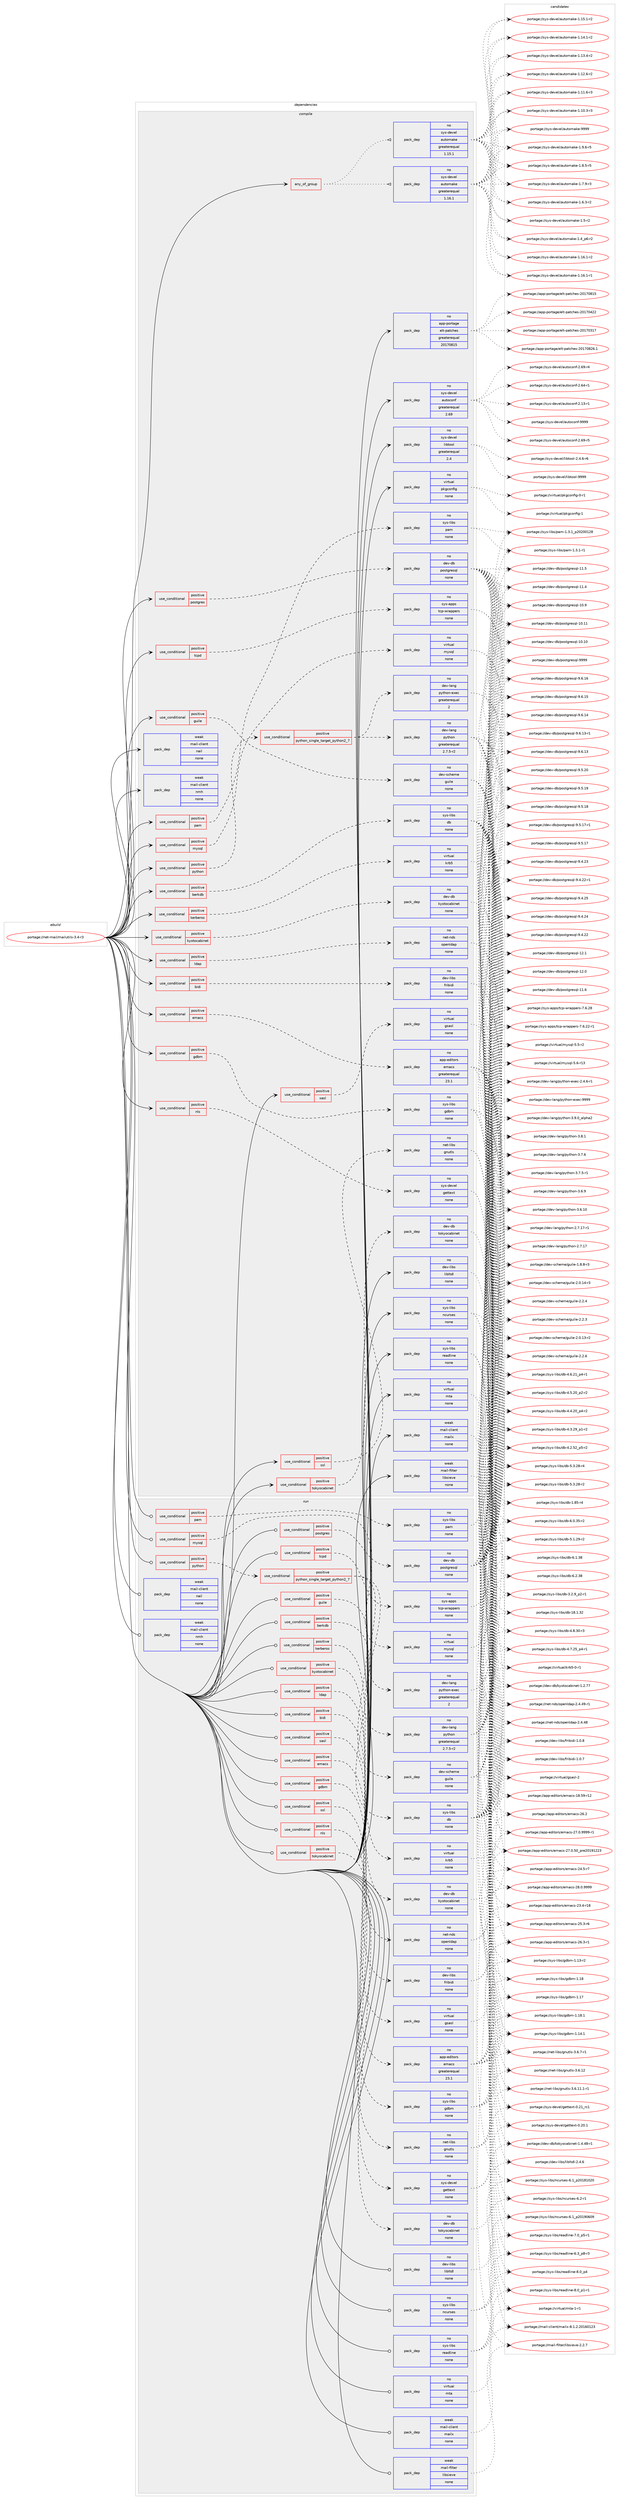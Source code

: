digraph prolog {

# *************
# Graph options
# *************

newrank=true;
concentrate=true;
compound=true;
graph [rankdir=LR,fontname=Helvetica,fontsize=10,ranksep=1.5];#, ranksep=2.5, nodesep=0.2];
edge  [arrowhead=vee];
node  [fontname=Helvetica,fontsize=10];

# **********
# The ebuild
# **********

subgraph cluster_leftcol {
color=gray;
rank=same;
label=<<i>ebuild</i>>;
id [label="portage://net-mail/mailutils-3.4-r3", color=red, width=4, href="../net-mail/mailutils-3.4-r3.svg"];
}

# ****************
# The dependencies
# ****************

subgraph cluster_midcol {
color=gray;
label=<<i>dependencies</i>>;
subgraph cluster_compile {
fillcolor="#eeeeee";
style=filled;
label=<<i>compile</i>>;
subgraph any2031 {
dependency129338 [label=<<TABLE BORDER="0" CELLBORDER="1" CELLSPACING="0" CELLPADDING="4"><TR><TD CELLPADDING="10">any_of_group</TD></TR></TABLE>>, shape=none, color=red];subgraph pack99979 {
dependency129339 [label=<<TABLE BORDER="0" CELLBORDER="1" CELLSPACING="0" CELLPADDING="4" WIDTH="220"><TR><TD ROWSPAN="6" CELLPADDING="30">pack_dep</TD></TR><TR><TD WIDTH="110">no</TD></TR><TR><TD>sys-devel</TD></TR><TR><TD>automake</TD></TR><TR><TD>greaterequal</TD></TR><TR><TD>1.16.1</TD></TR></TABLE>>, shape=none, color=blue];
}
dependency129338:e -> dependency129339:w [weight=20,style="dotted",arrowhead="oinv"];
subgraph pack99980 {
dependency129340 [label=<<TABLE BORDER="0" CELLBORDER="1" CELLSPACING="0" CELLPADDING="4" WIDTH="220"><TR><TD ROWSPAN="6" CELLPADDING="30">pack_dep</TD></TR><TR><TD WIDTH="110">no</TD></TR><TR><TD>sys-devel</TD></TR><TR><TD>automake</TD></TR><TR><TD>greaterequal</TD></TR><TR><TD>1.15.1</TD></TR></TABLE>>, shape=none, color=blue];
}
dependency129338:e -> dependency129340:w [weight=20,style="dotted",arrowhead="oinv"];
}
id:e -> dependency129338:w [weight=20,style="solid",arrowhead="vee"];
subgraph cond27190 {
dependency129341 [label=<<TABLE BORDER="0" CELLBORDER="1" CELLSPACING="0" CELLPADDING="4"><TR><TD ROWSPAN="3" CELLPADDING="10">use_conditional</TD></TR><TR><TD>positive</TD></TR><TR><TD>berkdb</TD></TR></TABLE>>, shape=none, color=red];
subgraph pack99981 {
dependency129342 [label=<<TABLE BORDER="0" CELLBORDER="1" CELLSPACING="0" CELLPADDING="4" WIDTH="220"><TR><TD ROWSPAN="6" CELLPADDING="30">pack_dep</TD></TR><TR><TD WIDTH="110">no</TD></TR><TR><TD>sys-libs</TD></TR><TR><TD>db</TD></TR><TR><TD>none</TD></TR><TR><TD></TD></TR></TABLE>>, shape=none, color=blue];
}
dependency129341:e -> dependency129342:w [weight=20,style="dashed",arrowhead="vee"];
}
id:e -> dependency129341:w [weight=20,style="solid",arrowhead="vee"];
subgraph cond27191 {
dependency129343 [label=<<TABLE BORDER="0" CELLBORDER="1" CELLSPACING="0" CELLPADDING="4"><TR><TD ROWSPAN="3" CELLPADDING="10">use_conditional</TD></TR><TR><TD>positive</TD></TR><TR><TD>bidi</TD></TR></TABLE>>, shape=none, color=red];
subgraph pack99982 {
dependency129344 [label=<<TABLE BORDER="0" CELLBORDER="1" CELLSPACING="0" CELLPADDING="4" WIDTH="220"><TR><TD ROWSPAN="6" CELLPADDING="30">pack_dep</TD></TR><TR><TD WIDTH="110">no</TD></TR><TR><TD>dev-libs</TD></TR><TR><TD>fribidi</TD></TR><TR><TD>none</TD></TR><TR><TD></TD></TR></TABLE>>, shape=none, color=blue];
}
dependency129343:e -> dependency129344:w [weight=20,style="dashed",arrowhead="vee"];
}
id:e -> dependency129343:w [weight=20,style="solid",arrowhead="vee"];
subgraph cond27192 {
dependency129345 [label=<<TABLE BORDER="0" CELLBORDER="1" CELLSPACING="0" CELLPADDING="4"><TR><TD ROWSPAN="3" CELLPADDING="10">use_conditional</TD></TR><TR><TD>positive</TD></TR><TR><TD>emacs</TD></TR></TABLE>>, shape=none, color=red];
subgraph pack99983 {
dependency129346 [label=<<TABLE BORDER="0" CELLBORDER="1" CELLSPACING="0" CELLPADDING="4" WIDTH="220"><TR><TD ROWSPAN="6" CELLPADDING="30">pack_dep</TD></TR><TR><TD WIDTH="110">no</TD></TR><TR><TD>app-editors</TD></TR><TR><TD>emacs</TD></TR><TR><TD>greaterequal</TD></TR><TR><TD>23.1</TD></TR></TABLE>>, shape=none, color=blue];
}
dependency129345:e -> dependency129346:w [weight=20,style="dashed",arrowhead="vee"];
}
id:e -> dependency129345:w [weight=20,style="solid",arrowhead="vee"];
subgraph cond27193 {
dependency129347 [label=<<TABLE BORDER="0" CELLBORDER="1" CELLSPACING="0" CELLPADDING="4"><TR><TD ROWSPAN="3" CELLPADDING="10">use_conditional</TD></TR><TR><TD>positive</TD></TR><TR><TD>gdbm</TD></TR></TABLE>>, shape=none, color=red];
subgraph pack99984 {
dependency129348 [label=<<TABLE BORDER="0" CELLBORDER="1" CELLSPACING="0" CELLPADDING="4" WIDTH="220"><TR><TD ROWSPAN="6" CELLPADDING="30">pack_dep</TD></TR><TR><TD WIDTH="110">no</TD></TR><TR><TD>sys-libs</TD></TR><TR><TD>gdbm</TD></TR><TR><TD>none</TD></TR><TR><TD></TD></TR></TABLE>>, shape=none, color=blue];
}
dependency129347:e -> dependency129348:w [weight=20,style="dashed",arrowhead="vee"];
}
id:e -> dependency129347:w [weight=20,style="solid",arrowhead="vee"];
subgraph cond27194 {
dependency129349 [label=<<TABLE BORDER="0" CELLBORDER="1" CELLSPACING="0" CELLPADDING="4"><TR><TD ROWSPAN="3" CELLPADDING="10">use_conditional</TD></TR><TR><TD>positive</TD></TR><TR><TD>guile</TD></TR></TABLE>>, shape=none, color=red];
subgraph pack99985 {
dependency129350 [label=<<TABLE BORDER="0" CELLBORDER="1" CELLSPACING="0" CELLPADDING="4" WIDTH="220"><TR><TD ROWSPAN="6" CELLPADDING="30">pack_dep</TD></TR><TR><TD WIDTH="110">no</TD></TR><TR><TD>dev-scheme</TD></TR><TR><TD>guile</TD></TR><TR><TD>none</TD></TR><TR><TD></TD></TR></TABLE>>, shape=none, color=blue];
}
dependency129349:e -> dependency129350:w [weight=20,style="dashed",arrowhead="vee"];
}
id:e -> dependency129349:w [weight=20,style="solid",arrowhead="vee"];
subgraph cond27195 {
dependency129351 [label=<<TABLE BORDER="0" CELLBORDER="1" CELLSPACING="0" CELLPADDING="4"><TR><TD ROWSPAN="3" CELLPADDING="10">use_conditional</TD></TR><TR><TD>positive</TD></TR><TR><TD>kerberos</TD></TR></TABLE>>, shape=none, color=red];
subgraph pack99986 {
dependency129352 [label=<<TABLE BORDER="0" CELLBORDER="1" CELLSPACING="0" CELLPADDING="4" WIDTH="220"><TR><TD ROWSPAN="6" CELLPADDING="30">pack_dep</TD></TR><TR><TD WIDTH="110">no</TD></TR><TR><TD>virtual</TD></TR><TR><TD>krb5</TD></TR><TR><TD>none</TD></TR><TR><TD></TD></TR></TABLE>>, shape=none, color=blue];
}
dependency129351:e -> dependency129352:w [weight=20,style="dashed",arrowhead="vee"];
}
id:e -> dependency129351:w [weight=20,style="solid",arrowhead="vee"];
subgraph cond27196 {
dependency129353 [label=<<TABLE BORDER="0" CELLBORDER="1" CELLSPACING="0" CELLPADDING="4"><TR><TD ROWSPAN="3" CELLPADDING="10">use_conditional</TD></TR><TR><TD>positive</TD></TR><TR><TD>kyotocabinet</TD></TR></TABLE>>, shape=none, color=red];
subgraph pack99987 {
dependency129354 [label=<<TABLE BORDER="0" CELLBORDER="1" CELLSPACING="0" CELLPADDING="4" WIDTH="220"><TR><TD ROWSPAN="6" CELLPADDING="30">pack_dep</TD></TR><TR><TD WIDTH="110">no</TD></TR><TR><TD>dev-db</TD></TR><TR><TD>kyotocabinet</TD></TR><TR><TD>none</TD></TR><TR><TD></TD></TR></TABLE>>, shape=none, color=blue];
}
dependency129353:e -> dependency129354:w [weight=20,style="dashed",arrowhead="vee"];
}
id:e -> dependency129353:w [weight=20,style="solid",arrowhead="vee"];
subgraph cond27197 {
dependency129355 [label=<<TABLE BORDER="0" CELLBORDER="1" CELLSPACING="0" CELLPADDING="4"><TR><TD ROWSPAN="3" CELLPADDING="10">use_conditional</TD></TR><TR><TD>positive</TD></TR><TR><TD>ldap</TD></TR></TABLE>>, shape=none, color=red];
subgraph pack99988 {
dependency129356 [label=<<TABLE BORDER="0" CELLBORDER="1" CELLSPACING="0" CELLPADDING="4" WIDTH="220"><TR><TD ROWSPAN="6" CELLPADDING="30">pack_dep</TD></TR><TR><TD WIDTH="110">no</TD></TR><TR><TD>net-nds</TD></TR><TR><TD>openldap</TD></TR><TR><TD>none</TD></TR><TR><TD></TD></TR></TABLE>>, shape=none, color=blue];
}
dependency129355:e -> dependency129356:w [weight=20,style="dashed",arrowhead="vee"];
}
id:e -> dependency129355:w [weight=20,style="solid",arrowhead="vee"];
subgraph cond27198 {
dependency129357 [label=<<TABLE BORDER="0" CELLBORDER="1" CELLSPACING="0" CELLPADDING="4"><TR><TD ROWSPAN="3" CELLPADDING="10">use_conditional</TD></TR><TR><TD>positive</TD></TR><TR><TD>mysql</TD></TR></TABLE>>, shape=none, color=red];
subgraph pack99989 {
dependency129358 [label=<<TABLE BORDER="0" CELLBORDER="1" CELLSPACING="0" CELLPADDING="4" WIDTH="220"><TR><TD ROWSPAN="6" CELLPADDING="30">pack_dep</TD></TR><TR><TD WIDTH="110">no</TD></TR><TR><TD>virtual</TD></TR><TR><TD>mysql</TD></TR><TR><TD>none</TD></TR><TR><TD></TD></TR></TABLE>>, shape=none, color=blue];
}
dependency129357:e -> dependency129358:w [weight=20,style="dashed",arrowhead="vee"];
}
id:e -> dependency129357:w [weight=20,style="solid",arrowhead="vee"];
subgraph cond27199 {
dependency129359 [label=<<TABLE BORDER="0" CELLBORDER="1" CELLSPACING="0" CELLPADDING="4"><TR><TD ROWSPAN="3" CELLPADDING="10">use_conditional</TD></TR><TR><TD>positive</TD></TR><TR><TD>nls</TD></TR></TABLE>>, shape=none, color=red];
subgraph pack99990 {
dependency129360 [label=<<TABLE BORDER="0" CELLBORDER="1" CELLSPACING="0" CELLPADDING="4" WIDTH="220"><TR><TD ROWSPAN="6" CELLPADDING="30">pack_dep</TD></TR><TR><TD WIDTH="110">no</TD></TR><TR><TD>sys-devel</TD></TR><TR><TD>gettext</TD></TR><TR><TD>none</TD></TR><TR><TD></TD></TR></TABLE>>, shape=none, color=blue];
}
dependency129359:e -> dependency129360:w [weight=20,style="dashed",arrowhead="vee"];
}
id:e -> dependency129359:w [weight=20,style="solid",arrowhead="vee"];
subgraph cond27200 {
dependency129361 [label=<<TABLE BORDER="0" CELLBORDER="1" CELLSPACING="0" CELLPADDING="4"><TR><TD ROWSPAN="3" CELLPADDING="10">use_conditional</TD></TR><TR><TD>positive</TD></TR><TR><TD>pam</TD></TR></TABLE>>, shape=none, color=red];
subgraph pack99991 {
dependency129362 [label=<<TABLE BORDER="0" CELLBORDER="1" CELLSPACING="0" CELLPADDING="4" WIDTH="220"><TR><TD ROWSPAN="6" CELLPADDING="30">pack_dep</TD></TR><TR><TD WIDTH="110">no</TD></TR><TR><TD>sys-libs</TD></TR><TR><TD>pam</TD></TR><TR><TD>none</TD></TR><TR><TD></TD></TR></TABLE>>, shape=none, color=blue];
}
dependency129361:e -> dependency129362:w [weight=20,style="dashed",arrowhead="vee"];
}
id:e -> dependency129361:w [weight=20,style="solid",arrowhead="vee"];
subgraph cond27201 {
dependency129363 [label=<<TABLE BORDER="0" CELLBORDER="1" CELLSPACING="0" CELLPADDING="4"><TR><TD ROWSPAN="3" CELLPADDING="10">use_conditional</TD></TR><TR><TD>positive</TD></TR><TR><TD>postgres</TD></TR></TABLE>>, shape=none, color=red];
subgraph pack99992 {
dependency129364 [label=<<TABLE BORDER="0" CELLBORDER="1" CELLSPACING="0" CELLPADDING="4" WIDTH="220"><TR><TD ROWSPAN="6" CELLPADDING="30">pack_dep</TD></TR><TR><TD WIDTH="110">no</TD></TR><TR><TD>dev-db</TD></TR><TR><TD>postgresql</TD></TR><TR><TD>none</TD></TR><TR><TD></TD></TR></TABLE>>, shape=none, color=blue];
}
dependency129363:e -> dependency129364:w [weight=20,style="dashed",arrowhead="vee"];
}
id:e -> dependency129363:w [weight=20,style="solid",arrowhead="vee"];
subgraph cond27202 {
dependency129365 [label=<<TABLE BORDER="0" CELLBORDER="1" CELLSPACING="0" CELLPADDING="4"><TR><TD ROWSPAN="3" CELLPADDING="10">use_conditional</TD></TR><TR><TD>positive</TD></TR><TR><TD>python</TD></TR></TABLE>>, shape=none, color=red];
subgraph cond27203 {
dependency129366 [label=<<TABLE BORDER="0" CELLBORDER="1" CELLSPACING="0" CELLPADDING="4"><TR><TD ROWSPAN="3" CELLPADDING="10">use_conditional</TD></TR><TR><TD>positive</TD></TR><TR><TD>python_single_target_python2_7</TD></TR></TABLE>>, shape=none, color=red];
subgraph pack99993 {
dependency129367 [label=<<TABLE BORDER="0" CELLBORDER="1" CELLSPACING="0" CELLPADDING="4" WIDTH="220"><TR><TD ROWSPAN="6" CELLPADDING="30">pack_dep</TD></TR><TR><TD WIDTH="110">no</TD></TR><TR><TD>dev-lang</TD></TR><TR><TD>python</TD></TR><TR><TD>greaterequal</TD></TR><TR><TD>2.7.5-r2</TD></TR></TABLE>>, shape=none, color=blue];
}
dependency129366:e -> dependency129367:w [weight=20,style="dashed",arrowhead="vee"];
subgraph pack99994 {
dependency129368 [label=<<TABLE BORDER="0" CELLBORDER="1" CELLSPACING="0" CELLPADDING="4" WIDTH="220"><TR><TD ROWSPAN="6" CELLPADDING="30">pack_dep</TD></TR><TR><TD WIDTH="110">no</TD></TR><TR><TD>dev-lang</TD></TR><TR><TD>python-exec</TD></TR><TR><TD>greaterequal</TD></TR><TR><TD>2</TD></TR></TABLE>>, shape=none, color=blue];
}
dependency129366:e -> dependency129368:w [weight=20,style="dashed",arrowhead="vee"];
}
dependency129365:e -> dependency129366:w [weight=20,style="dashed",arrowhead="vee"];
}
id:e -> dependency129365:w [weight=20,style="solid",arrowhead="vee"];
subgraph cond27204 {
dependency129369 [label=<<TABLE BORDER="0" CELLBORDER="1" CELLSPACING="0" CELLPADDING="4"><TR><TD ROWSPAN="3" CELLPADDING="10">use_conditional</TD></TR><TR><TD>positive</TD></TR><TR><TD>sasl</TD></TR></TABLE>>, shape=none, color=red];
subgraph pack99995 {
dependency129370 [label=<<TABLE BORDER="0" CELLBORDER="1" CELLSPACING="0" CELLPADDING="4" WIDTH="220"><TR><TD ROWSPAN="6" CELLPADDING="30">pack_dep</TD></TR><TR><TD WIDTH="110">no</TD></TR><TR><TD>virtual</TD></TR><TR><TD>gsasl</TD></TR><TR><TD>none</TD></TR><TR><TD></TD></TR></TABLE>>, shape=none, color=blue];
}
dependency129369:e -> dependency129370:w [weight=20,style="dashed",arrowhead="vee"];
}
id:e -> dependency129369:w [weight=20,style="solid",arrowhead="vee"];
subgraph cond27205 {
dependency129371 [label=<<TABLE BORDER="0" CELLBORDER="1" CELLSPACING="0" CELLPADDING="4"><TR><TD ROWSPAN="3" CELLPADDING="10">use_conditional</TD></TR><TR><TD>positive</TD></TR><TR><TD>ssl</TD></TR></TABLE>>, shape=none, color=red];
subgraph pack99996 {
dependency129372 [label=<<TABLE BORDER="0" CELLBORDER="1" CELLSPACING="0" CELLPADDING="4" WIDTH="220"><TR><TD ROWSPAN="6" CELLPADDING="30">pack_dep</TD></TR><TR><TD WIDTH="110">no</TD></TR><TR><TD>net-libs</TD></TR><TR><TD>gnutls</TD></TR><TR><TD>none</TD></TR><TR><TD></TD></TR></TABLE>>, shape=none, color=blue];
}
dependency129371:e -> dependency129372:w [weight=20,style="dashed",arrowhead="vee"];
}
id:e -> dependency129371:w [weight=20,style="solid",arrowhead="vee"];
subgraph cond27206 {
dependency129373 [label=<<TABLE BORDER="0" CELLBORDER="1" CELLSPACING="0" CELLPADDING="4"><TR><TD ROWSPAN="3" CELLPADDING="10">use_conditional</TD></TR><TR><TD>positive</TD></TR><TR><TD>tcpd</TD></TR></TABLE>>, shape=none, color=red];
subgraph pack99997 {
dependency129374 [label=<<TABLE BORDER="0" CELLBORDER="1" CELLSPACING="0" CELLPADDING="4" WIDTH="220"><TR><TD ROWSPAN="6" CELLPADDING="30">pack_dep</TD></TR><TR><TD WIDTH="110">no</TD></TR><TR><TD>sys-apps</TD></TR><TR><TD>tcp-wrappers</TD></TR><TR><TD>none</TD></TR><TR><TD></TD></TR></TABLE>>, shape=none, color=blue];
}
dependency129373:e -> dependency129374:w [weight=20,style="dashed",arrowhead="vee"];
}
id:e -> dependency129373:w [weight=20,style="solid",arrowhead="vee"];
subgraph cond27207 {
dependency129375 [label=<<TABLE BORDER="0" CELLBORDER="1" CELLSPACING="0" CELLPADDING="4"><TR><TD ROWSPAN="3" CELLPADDING="10">use_conditional</TD></TR><TR><TD>positive</TD></TR><TR><TD>tokyocabinet</TD></TR></TABLE>>, shape=none, color=red];
subgraph pack99998 {
dependency129376 [label=<<TABLE BORDER="0" CELLBORDER="1" CELLSPACING="0" CELLPADDING="4" WIDTH="220"><TR><TD ROWSPAN="6" CELLPADDING="30">pack_dep</TD></TR><TR><TD WIDTH="110">no</TD></TR><TR><TD>dev-db</TD></TR><TR><TD>tokyocabinet</TD></TR><TR><TD>none</TD></TR><TR><TD></TD></TR></TABLE>>, shape=none, color=blue];
}
dependency129375:e -> dependency129376:w [weight=20,style="dashed",arrowhead="vee"];
}
id:e -> dependency129375:w [weight=20,style="solid",arrowhead="vee"];
subgraph pack99999 {
dependency129377 [label=<<TABLE BORDER="0" CELLBORDER="1" CELLSPACING="0" CELLPADDING="4" WIDTH="220"><TR><TD ROWSPAN="6" CELLPADDING="30">pack_dep</TD></TR><TR><TD WIDTH="110">no</TD></TR><TR><TD>app-portage</TD></TR><TR><TD>elt-patches</TD></TR><TR><TD>greaterequal</TD></TR><TR><TD>20170815</TD></TR></TABLE>>, shape=none, color=blue];
}
id:e -> dependency129377:w [weight=20,style="solid",arrowhead="vee"];
subgraph pack100000 {
dependency129378 [label=<<TABLE BORDER="0" CELLBORDER="1" CELLSPACING="0" CELLPADDING="4" WIDTH="220"><TR><TD ROWSPAN="6" CELLPADDING="30">pack_dep</TD></TR><TR><TD WIDTH="110">no</TD></TR><TR><TD>dev-libs</TD></TR><TR><TD>libltdl</TD></TR><TR><TD>none</TD></TR><TR><TD></TD></TR></TABLE>>, shape=none, color=blue];
}
id:e -> dependency129378:w [weight=20,style="solid",arrowhead="vee"];
subgraph pack100001 {
dependency129379 [label=<<TABLE BORDER="0" CELLBORDER="1" CELLSPACING="0" CELLPADDING="4" WIDTH="220"><TR><TD ROWSPAN="6" CELLPADDING="30">pack_dep</TD></TR><TR><TD WIDTH="110">no</TD></TR><TR><TD>sys-devel</TD></TR><TR><TD>autoconf</TD></TR><TR><TD>greaterequal</TD></TR><TR><TD>2.69</TD></TR></TABLE>>, shape=none, color=blue];
}
id:e -> dependency129379:w [weight=20,style="solid",arrowhead="vee"];
subgraph pack100002 {
dependency129380 [label=<<TABLE BORDER="0" CELLBORDER="1" CELLSPACING="0" CELLPADDING="4" WIDTH="220"><TR><TD ROWSPAN="6" CELLPADDING="30">pack_dep</TD></TR><TR><TD WIDTH="110">no</TD></TR><TR><TD>sys-devel</TD></TR><TR><TD>libtool</TD></TR><TR><TD>greaterequal</TD></TR><TR><TD>2.4</TD></TR></TABLE>>, shape=none, color=blue];
}
id:e -> dependency129380:w [weight=20,style="solid",arrowhead="vee"];
subgraph pack100003 {
dependency129381 [label=<<TABLE BORDER="0" CELLBORDER="1" CELLSPACING="0" CELLPADDING="4" WIDTH="220"><TR><TD ROWSPAN="6" CELLPADDING="30">pack_dep</TD></TR><TR><TD WIDTH="110">no</TD></TR><TR><TD>sys-libs</TD></TR><TR><TD>ncurses</TD></TR><TR><TD>none</TD></TR><TR><TD></TD></TR></TABLE>>, shape=none, color=blue];
}
id:e -> dependency129381:w [weight=20,style="solid",arrowhead="vee"];
subgraph pack100004 {
dependency129382 [label=<<TABLE BORDER="0" CELLBORDER="1" CELLSPACING="0" CELLPADDING="4" WIDTH="220"><TR><TD ROWSPAN="6" CELLPADDING="30">pack_dep</TD></TR><TR><TD WIDTH="110">no</TD></TR><TR><TD>sys-libs</TD></TR><TR><TD>readline</TD></TR><TR><TD>none</TD></TR><TR><TD></TD></TR></TABLE>>, shape=none, color=blue];
}
id:e -> dependency129382:w [weight=20,style="solid",arrowhead="vee"];
subgraph pack100005 {
dependency129383 [label=<<TABLE BORDER="0" CELLBORDER="1" CELLSPACING="0" CELLPADDING="4" WIDTH="220"><TR><TD ROWSPAN="6" CELLPADDING="30">pack_dep</TD></TR><TR><TD WIDTH="110">no</TD></TR><TR><TD>virtual</TD></TR><TR><TD>mta</TD></TR><TR><TD>none</TD></TR><TR><TD></TD></TR></TABLE>>, shape=none, color=blue];
}
id:e -> dependency129383:w [weight=20,style="solid",arrowhead="vee"];
subgraph pack100006 {
dependency129384 [label=<<TABLE BORDER="0" CELLBORDER="1" CELLSPACING="0" CELLPADDING="4" WIDTH="220"><TR><TD ROWSPAN="6" CELLPADDING="30">pack_dep</TD></TR><TR><TD WIDTH="110">no</TD></TR><TR><TD>virtual</TD></TR><TR><TD>pkgconfig</TD></TR><TR><TD>none</TD></TR><TR><TD></TD></TR></TABLE>>, shape=none, color=blue];
}
id:e -> dependency129384:w [weight=20,style="solid",arrowhead="vee"];
subgraph pack100007 {
dependency129385 [label=<<TABLE BORDER="0" CELLBORDER="1" CELLSPACING="0" CELLPADDING="4" WIDTH="220"><TR><TD ROWSPAN="6" CELLPADDING="30">pack_dep</TD></TR><TR><TD WIDTH="110">weak</TD></TR><TR><TD>mail-client</TD></TR><TR><TD>mailx</TD></TR><TR><TD>none</TD></TR><TR><TD></TD></TR></TABLE>>, shape=none, color=blue];
}
id:e -> dependency129385:w [weight=20,style="solid",arrowhead="vee"];
subgraph pack100008 {
dependency129386 [label=<<TABLE BORDER="0" CELLBORDER="1" CELLSPACING="0" CELLPADDING="4" WIDTH="220"><TR><TD ROWSPAN="6" CELLPADDING="30">pack_dep</TD></TR><TR><TD WIDTH="110">weak</TD></TR><TR><TD>mail-client</TD></TR><TR><TD>nail</TD></TR><TR><TD>none</TD></TR><TR><TD></TD></TR></TABLE>>, shape=none, color=blue];
}
id:e -> dependency129386:w [weight=20,style="solid",arrowhead="vee"];
subgraph pack100009 {
dependency129387 [label=<<TABLE BORDER="0" CELLBORDER="1" CELLSPACING="0" CELLPADDING="4" WIDTH="220"><TR><TD ROWSPAN="6" CELLPADDING="30">pack_dep</TD></TR><TR><TD WIDTH="110">weak</TD></TR><TR><TD>mail-client</TD></TR><TR><TD>nmh</TD></TR><TR><TD>none</TD></TR><TR><TD></TD></TR></TABLE>>, shape=none, color=blue];
}
id:e -> dependency129387:w [weight=20,style="solid",arrowhead="vee"];
subgraph pack100010 {
dependency129388 [label=<<TABLE BORDER="0" CELLBORDER="1" CELLSPACING="0" CELLPADDING="4" WIDTH="220"><TR><TD ROWSPAN="6" CELLPADDING="30">pack_dep</TD></TR><TR><TD WIDTH="110">weak</TD></TR><TR><TD>mail-filter</TD></TR><TR><TD>libsieve</TD></TR><TR><TD>none</TD></TR><TR><TD></TD></TR></TABLE>>, shape=none, color=blue];
}
id:e -> dependency129388:w [weight=20,style="solid",arrowhead="vee"];
}
subgraph cluster_compileandrun {
fillcolor="#eeeeee";
style=filled;
label=<<i>compile and run</i>>;
}
subgraph cluster_run {
fillcolor="#eeeeee";
style=filled;
label=<<i>run</i>>;
subgraph cond27208 {
dependency129389 [label=<<TABLE BORDER="0" CELLBORDER="1" CELLSPACING="0" CELLPADDING="4"><TR><TD ROWSPAN="3" CELLPADDING="10">use_conditional</TD></TR><TR><TD>positive</TD></TR><TR><TD>berkdb</TD></TR></TABLE>>, shape=none, color=red];
subgraph pack100011 {
dependency129390 [label=<<TABLE BORDER="0" CELLBORDER="1" CELLSPACING="0" CELLPADDING="4" WIDTH="220"><TR><TD ROWSPAN="6" CELLPADDING="30">pack_dep</TD></TR><TR><TD WIDTH="110">no</TD></TR><TR><TD>sys-libs</TD></TR><TR><TD>db</TD></TR><TR><TD>none</TD></TR><TR><TD></TD></TR></TABLE>>, shape=none, color=blue];
}
dependency129389:e -> dependency129390:w [weight=20,style="dashed",arrowhead="vee"];
}
id:e -> dependency129389:w [weight=20,style="solid",arrowhead="odot"];
subgraph cond27209 {
dependency129391 [label=<<TABLE BORDER="0" CELLBORDER="1" CELLSPACING="0" CELLPADDING="4"><TR><TD ROWSPAN="3" CELLPADDING="10">use_conditional</TD></TR><TR><TD>positive</TD></TR><TR><TD>bidi</TD></TR></TABLE>>, shape=none, color=red];
subgraph pack100012 {
dependency129392 [label=<<TABLE BORDER="0" CELLBORDER="1" CELLSPACING="0" CELLPADDING="4" WIDTH="220"><TR><TD ROWSPAN="6" CELLPADDING="30">pack_dep</TD></TR><TR><TD WIDTH="110">no</TD></TR><TR><TD>dev-libs</TD></TR><TR><TD>fribidi</TD></TR><TR><TD>none</TD></TR><TR><TD></TD></TR></TABLE>>, shape=none, color=blue];
}
dependency129391:e -> dependency129392:w [weight=20,style="dashed",arrowhead="vee"];
}
id:e -> dependency129391:w [weight=20,style="solid",arrowhead="odot"];
subgraph cond27210 {
dependency129393 [label=<<TABLE BORDER="0" CELLBORDER="1" CELLSPACING="0" CELLPADDING="4"><TR><TD ROWSPAN="3" CELLPADDING="10">use_conditional</TD></TR><TR><TD>positive</TD></TR><TR><TD>emacs</TD></TR></TABLE>>, shape=none, color=red];
subgraph pack100013 {
dependency129394 [label=<<TABLE BORDER="0" CELLBORDER="1" CELLSPACING="0" CELLPADDING="4" WIDTH="220"><TR><TD ROWSPAN="6" CELLPADDING="30">pack_dep</TD></TR><TR><TD WIDTH="110">no</TD></TR><TR><TD>app-editors</TD></TR><TR><TD>emacs</TD></TR><TR><TD>greaterequal</TD></TR><TR><TD>23.1</TD></TR></TABLE>>, shape=none, color=blue];
}
dependency129393:e -> dependency129394:w [weight=20,style="dashed",arrowhead="vee"];
}
id:e -> dependency129393:w [weight=20,style="solid",arrowhead="odot"];
subgraph cond27211 {
dependency129395 [label=<<TABLE BORDER="0" CELLBORDER="1" CELLSPACING="0" CELLPADDING="4"><TR><TD ROWSPAN="3" CELLPADDING="10">use_conditional</TD></TR><TR><TD>positive</TD></TR><TR><TD>gdbm</TD></TR></TABLE>>, shape=none, color=red];
subgraph pack100014 {
dependency129396 [label=<<TABLE BORDER="0" CELLBORDER="1" CELLSPACING="0" CELLPADDING="4" WIDTH="220"><TR><TD ROWSPAN="6" CELLPADDING="30">pack_dep</TD></TR><TR><TD WIDTH="110">no</TD></TR><TR><TD>sys-libs</TD></TR><TR><TD>gdbm</TD></TR><TR><TD>none</TD></TR><TR><TD></TD></TR></TABLE>>, shape=none, color=blue];
}
dependency129395:e -> dependency129396:w [weight=20,style="dashed",arrowhead="vee"];
}
id:e -> dependency129395:w [weight=20,style="solid",arrowhead="odot"];
subgraph cond27212 {
dependency129397 [label=<<TABLE BORDER="0" CELLBORDER="1" CELLSPACING="0" CELLPADDING="4"><TR><TD ROWSPAN="3" CELLPADDING="10">use_conditional</TD></TR><TR><TD>positive</TD></TR><TR><TD>guile</TD></TR></TABLE>>, shape=none, color=red];
subgraph pack100015 {
dependency129398 [label=<<TABLE BORDER="0" CELLBORDER="1" CELLSPACING="0" CELLPADDING="4" WIDTH="220"><TR><TD ROWSPAN="6" CELLPADDING="30">pack_dep</TD></TR><TR><TD WIDTH="110">no</TD></TR><TR><TD>dev-scheme</TD></TR><TR><TD>guile</TD></TR><TR><TD>none</TD></TR><TR><TD></TD></TR></TABLE>>, shape=none, color=blue];
}
dependency129397:e -> dependency129398:w [weight=20,style="dashed",arrowhead="vee"];
}
id:e -> dependency129397:w [weight=20,style="solid",arrowhead="odot"];
subgraph cond27213 {
dependency129399 [label=<<TABLE BORDER="0" CELLBORDER="1" CELLSPACING="0" CELLPADDING="4"><TR><TD ROWSPAN="3" CELLPADDING="10">use_conditional</TD></TR><TR><TD>positive</TD></TR><TR><TD>kerberos</TD></TR></TABLE>>, shape=none, color=red];
subgraph pack100016 {
dependency129400 [label=<<TABLE BORDER="0" CELLBORDER="1" CELLSPACING="0" CELLPADDING="4" WIDTH="220"><TR><TD ROWSPAN="6" CELLPADDING="30">pack_dep</TD></TR><TR><TD WIDTH="110">no</TD></TR><TR><TD>virtual</TD></TR><TR><TD>krb5</TD></TR><TR><TD>none</TD></TR><TR><TD></TD></TR></TABLE>>, shape=none, color=blue];
}
dependency129399:e -> dependency129400:w [weight=20,style="dashed",arrowhead="vee"];
}
id:e -> dependency129399:w [weight=20,style="solid",arrowhead="odot"];
subgraph cond27214 {
dependency129401 [label=<<TABLE BORDER="0" CELLBORDER="1" CELLSPACING="0" CELLPADDING="4"><TR><TD ROWSPAN="3" CELLPADDING="10">use_conditional</TD></TR><TR><TD>positive</TD></TR><TR><TD>kyotocabinet</TD></TR></TABLE>>, shape=none, color=red];
subgraph pack100017 {
dependency129402 [label=<<TABLE BORDER="0" CELLBORDER="1" CELLSPACING="0" CELLPADDING="4" WIDTH="220"><TR><TD ROWSPAN="6" CELLPADDING="30">pack_dep</TD></TR><TR><TD WIDTH="110">no</TD></TR><TR><TD>dev-db</TD></TR><TR><TD>kyotocabinet</TD></TR><TR><TD>none</TD></TR><TR><TD></TD></TR></TABLE>>, shape=none, color=blue];
}
dependency129401:e -> dependency129402:w [weight=20,style="dashed",arrowhead="vee"];
}
id:e -> dependency129401:w [weight=20,style="solid",arrowhead="odot"];
subgraph cond27215 {
dependency129403 [label=<<TABLE BORDER="0" CELLBORDER="1" CELLSPACING="0" CELLPADDING="4"><TR><TD ROWSPAN="3" CELLPADDING="10">use_conditional</TD></TR><TR><TD>positive</TD></TR><TR><TD>ldap</TD></TR></TABLE>>, shape=none, color=red];
subgraph pack100018 {
dependency129404 [label=<<TABLE BORDER="0" CELLBORDER="1" CELLSPACING="0" CELLPADDING="4" WIDTH="220"><TR><TD ROWSPAN="6" CELLPADDING="30">pack_dep</TD></TR><TR><TD WIDTH="110">no</TD></TR><TR><TD>net-nds</TD></TR><TR><TD>openldap</TD></TR><TR><TD>none</TD></TR><TR><TD></TD></TR></TABLE>>, shape=none, color=blue];
}
dependency129403:e -> dependency129404:w [weight=20,style="dashed",arrowhead="vee"];
}
id:e -> dependency129403:w [weight=20,style="solid",arrowhead="odot"];
subgraph cond27216 {
dependency129405 [label=<<TABLE BORDER="0" CELLBORDER="1" CELLSPACING="0" CELLPADDING="4"><TR><TD ROWSPAN="3" CELLPADDING="10">use_conditional</TD></TR><TR><TD>positive</TD></TR><TR><TD>mysql</TD></TR></TABLE>>, shape=none, color=red];
subgraph pack100019 {
dependency129406 [label=<<TABLE BORDER="0" CELLBORDER="1" CELLSPACING="0" CELLPADDING="4" WIDTH="220"><TR><TD ROWSPAN="6" CELLPADDING="30">pack_dep</TD></TR><TR><TD WIDTH="110">no</TD></TR><TR><TD>virtual</TD></TR><TR><TD>mysql</TD></TR><TR><TD>none</TD></TR><TR><TD></TD></TR></TABLE>>, shape=none, color=blue];
}
dependency129405:e -> dependency129406:w [weight=20,style="dashed",arrowhead="vee"];
}
id:e -> dependency129405:w [weight=20,style="solid",arrowhead="odot"];
subgraph cond27217 {
dependency129407 [label=<<TABLE BORDER="0" CELLBORDER="1" CELLSPACING="0" CELLPADDING="4"><TR><TD ROWSPAN="3" CELLPADDING="10">use_conditional</TD></TR><TR><TD>positive</TD></TR><TR><TD>nls</TD></TR></TABLE>>, shape=none, color=red];
subgraph pack100020 {
dependency129408 [label=<<TABLE BORDER="0" CELLBORDER="1" CELLSPACING="0" CELLPADDING="4" WIDTH="220"><TR><TD ROWSPAN="6" CELLPADDING="30">pack_dep</TD></TR><TR><TD WIDTH="110">no</TD></TR><TR><TD>sys-devel</TD></TR><TR><TD>gettext</TD></TR><TR><TD>none</TD></TR><TR><TD></TD></TR></TABLE>>, shape=none, color=blue];
}
dependency129407:e -> dependency129408:w [weight=20,style="dashed",arrowhead="vee"];
}
id:e -> dependency129407:w [weight=20,style="solid",arrowhead="odot"];
subgraph cond27218 {
dependency129409 [label=<<TABLE BORDER="0" CELLBORDER="1" CELLSPACING="0" CELLPADDING="4"><TR><TD ROWSPAN="3" CELLPADDING="10">use_conditional</TD></TR><TR><TD>positive</TD></TR><TR><TD>pam</TD></TR></TABLE>>, shape=none, color=red];
subgraph pack100021 {
dependency129410 [label=<<TABLE BORDER="0" CELLBORDER="1" CELLSPACING="0" CELLPADDING="4" WIDTH="220"><TR><TD ROWSPAN="6" CELLPADDING="30">pack_dep</TD></TR><TR><TD WIDTH="110">no</TD></TR><TR><TD>sys-libs</TD></TR><TR><TD>pam</TD></TR><TR><TD>none</TD></TR><TR><TD></TD></TR></TABLE>>, shape=none, color=blue];
}
dependency129409:e -> dependency129410:w [weight=20,style="dashed",arrowhead="vee"];
}
id:e -> dependency129409:w [weight=20,style="solid",arrowhead="odot"];
subgraph cond27219 {
dependency129411 [label=<<TABLE BORDER="0" CELLBORDER="1" CELLSPACING="0" CELLPADDING="4"><TR><TD ROWSPAN="3" CELLPADDING="10">use_conditional</TD></TR><TR><TD>positive</TD></TR><TR><TD>postgres</TD></TR></TABLE>>, shape=none, color=red];
subgraph pack100022 {
dependency129412 [label=<<TABLE BORDER="0" CELLBORDER="1" CELLSPACING="0" CELLPADDING="4" WIDTH="220"><TR><TD ROWSPAN="6" CELLPADDING="30">pack_dep</TD></TR><TR><TD WIDTH="110">no</TD></TR><TR><TD>dev-db</TD></TR><TR><TD>postgresql</TD></TR><TR><TD>none</TD></TR><TR><TD></TD></TR></TABLE>>, shape=none, color=blue];
}
dependency129411:e -> dependency129412:w [weight=20,style="dashed",arrowhead="vee"];
}
id:e -> dependency129411:w [weight=20,style="solid",arrowhead="odot"];
subgraph cond27220 {
dependency129413 [label=<<TABLE BORDER="0" CELLBORDER="1" CELLSPACING="0" CELLPADDING="4"><TR><TD ROWSPAN="3" CELLPADDING="10">use_conditional</TD></TR><TR><TD>positive</TD></TR><TR><TD>python</TD></TR></TABLE>>, shape=none, color=red];
subgraph cond27221 {
dependency129414 [label=<<TABLE BORDER="0" CELLBORDER="1" CELLSPACING="0" CELLPADDING="4"><TR><TD ROWSPAN="3" CELLPADDING="10">use_conditional</TD></TR><TR><TD>positive</TD></TR><TR><TD>python_single_target_python2_7</TD></TR></TABLE>>, shape=none, color=red];
subgraph pack100023 {
dependency129415 [label=<<TABLE BORDER="0" CELLBORDER="1" CELLSPACING="0" CELLPADDING="4" WIDTH="220"><TR><TD ROWSPAN="6" CELLPADDING="30">pack_dep</TD></TR><TR><TD WIDTH="110">no</TD></TR><TR><TD>dev-lang</TD></TR><TR><TD>python</TD></TR><TR><TD>greaterequal</TD></TR><TR><TD>2.7.5-r2</TD></TR></TABLE>>, shape=none, color=blue];
}
dependency129414:e -> dependency129415:w [weight=20,style="dashed",arrowhead="vee"];
subgraph pack100024 {
dependency129416 [label=<<TABLE BORDER="0" CELLBORDER="1" CELLSPACING="0" CELLPADDING="4" WIDTH="220"><TR><TD ROWSPAN="6" CELLPADDING="30">pack_dep</TD></TR><TR><TD WIDTH="110">no</TD></TR><TR><TD>dev-lang</TD></TR><TR><TD>python-exec</TD></TR><TR><TD>greaterequal</TD></TR><TR><TD>2</TD></TR></TABLE>>, shape=none, color=blue];
}
dependency129414:e -> dependency129416:w [weight=20,style="dashed",arrowhead="vee"];
}
dependency129413:e -> dependency129414:w [weight=20,style="dashed",arrowhead="vee"];
}
id:e -> dependency129413:w [weight=20,style="solid",arrowhead="odot"];
subgraph cond27222 {
dependency129417 [label=<<TABLE BORDER="0" CELLBORDER="1" CELLSPACING="0" CELLPADDING="4"><TR><TD ROWSPAN="3" CELLPADDING="10">use_conditional</TD></TR><TR><TD>positive</TD></TR><TR><TD>sasl</TD></TR></TABLE>>, shape=none, color=red];
subgraph pack100025 {
dependency129418 [label=<<TABLE BORDER="0" CELLBORDER="1" CELLSPACING="0" CELLPADDING="4" WIDTH="220"><TR><TD ROWSPAN="6" CELLPADDING="30">pack_dep</TD></TR><TR><TD WIDTH="110">no</TD></TR><TR><TD>virtual</TD></TR><TR><TD>gsasl</TD></TR><TR><TD>none</TD></TR><TR><TD></TD></TR></TABLE>>, shape=none, color=blue];
}
dependency129417:e -> dependency129418:w [weight=20,style="dashed",arrowhead="vee"];
}
id:e -> dependency129417:w [weight=20,style="solid",arrowhead="odot"];
subgraph cond27223 {
dependency129419 [label=<<TABLE BORDER="0" CELLBORDER="1" CELLSPACING="0" CELLPADDING="4"><TR><TD ROWSPAN="3" CELLPADDING="10">use_conditional</TD></TR><TR><TD>positive</TD></TR><TR><TD>ssl</TD></TR></TABLE>>, shape=none, color=red];
subgraph pack100026 {
dependency129420 [label=<<TABLE BORDER="0" CELLBORDER="1" CELLSPACING="0" CELLPADDING="4" WIDTH="220"><TR><TD ROWSPAN="6" CELLPADDING="30">pack_dep</TD></TR><TR><TD WIDTH="110">no</TD></TR><TR><TD>net-libs</TD></TR><TR><TD>gnutls</TD></TR><TR><TD>none</TD></TR><TR><TD></TD></TR></TABLE>>, shape=none, color=blue];
}
dependency129419:e -> dependency129420:w [weight=20,style="dashed",arrowhead="vee"];
}
id:e -> dependency129419:w [weight=20,style="solid",arrowhead="odot"];
subgraph cond27224 {
dependency129421 [label=<<TABLE BORDER="0" CELLBORDER="1" CELLSPACING="0" CELLPADDING="4"><TR><TD ROWSPAN="3" CELLPADDING="10">use_conditional</TD></TR><TR><TD>positive</TD></TR><TR><TD>tcpd</TD></TR></TABLE>>, shape=none, color=red];
subgraph pack100027 {
dependency129422 [label=<<TABLE BORDER="0" CELLBORDER="1" CELLSPACING="0" CELLPADDING="4" WIDTH="220"><TR><TD ROWSPAN="6" CELLPADDING="30">pack_dep</TD></TR><TR><TD WIDTH="110">no</TD></TR><TR><TD>sys-apps</TD></TR><TR><TD>tcp-wrappers</TD></TR><TR><TD>none</TD></TR><TR><TD></TD></TR></TABLE>>, shape=none, color=blue];
}
dependency129421:e -> dependency129422:w [weight=20,style="dashed",arrowhead="vee"];
}
id:e -> dependency129421:w [weight=20,style="solid",arrowhead="odot"];
subgraph cond27225 {
dependency129423 [label=<<TABLE BORDER="0" CELLBORDER="1" CELLSPACING="0" CELLPADDING="4"><TR><TD ROWSPAN="3" CELLPADDING="10">use_conditional</TD></TR><TR><TD>positive</TD></TR><TR><TD>tokyocabinet</TD></TR></TABLE>>, shape=none, color=red];
subgraph pack100028 {
dependency129424 [label=<<TABLE BORDER="0" CELLBORDER="1" CELLSPACING="0" CELLPADDING="4" WIDTH="220"><TR><TD ROWSPAN="6" CELLPADDING="30">pack_dep</TD></TR><TR><TD WIDTH="110">no</TD></TR><TR><TD>dev-db</TD></TR><TR><TD>tokyocabinet</TD></TR><TR><TD>none</TD></TR><TR><TD></TD></TR></TABLE>>, shape=none, color=blue];
}
dependency129423:e -> dependency129424:w [weight=20,style="dashed",arrowhead="vee"];
}
id:e -> dependency129423:w [weight=20,style="solid",arrowhead="odot"];
subgraph pack100029 {
dependency129425 [label=<<TABLE BORDER="0" CELLBORDER="1" CELLSPACING="0" CELLPADDING="4" WIDTH="220"><TR><TD ROWSPAN="6" CELLPADDING="30">pack_dep</TD></TR><TR><TD WIDTH="110">no</TD></TR><TR><TD>dev-libs</TD></TR><TR><TD>libltdl</TD></TR><TR><TD>none</TD></TR><TR><TD></TD></TR></TABLE>>, shape=none, color=blue];
}
id:e -> dependency129425:w [weight=20,style="solid",arrowhead="odot"];
subgraph pack100030 {
dependency129426 [label=<<TABLE BORDER="0" CELLBORDER="1" CELLSPACING="0" CELLPADDING="4" WIDTH="220"><TR><TD ROWSPAN="6" CELLPADDING="30">pack_dep</TD></TR><TR><TD WIDTH="110">no</TD></TR><TR><TD>sys-libs</TD></TR><TR><TD>ncurses</TD></TR><TR><TD>none</TD></TR><TR><TD></TD></TR></TABLE>>, shape=none, color=blue];
}
id:e -> dependency129426:w [weight=20,style="solid",arrowhead="odot"];
subgraph pack100031 {
dependency129427 [label=<<TABLE BORDER="0" CELLBORDER="1" CELLSPACING="0" CELLPADDING="4" WIDTH="220"><TR><TD ROWSPAN="6" CELLPADDING="30">pack_dep</TD></TR><TR><TD WIDTH="110">no</TD></TR><TR><TD>sys-libs</TD></TR><TR><TD>readline</TD></TR><TR><TD>none</TD></TR><TR><TD></TD></TR></TABLE>>, shape=none, color=blue];
}
id:e -> dependency129427:w [weight=20,style="solid",arrowhead="odot"];
subgraph pack100032 {
dependency129428 [label=<<TABLE BORDER="0" CELLBORDER="1" CELLSPACING="0" CELLPADDING="4" WIDTH="220"><TR><TD ROWSPAN="6" CELLPADDING="30">pack_dep</TD></TR><TR><TD WIDTH="110">no</TD></TR><TR><TD>virtual</TD></TR><TR><TD>mta</TD></TR><TR><TD>none</TD></TR><TR><TD></TD></TR></TABLE>>, shape=none, color=blue];
}
id:e -> dependency129428:w [weight=20,style="solid",arrowhead="odot"];
subgraph pack100033 {
dependency129429 [label=<<TABLE BORDER="0" CELLBORDER="1" CELLSPACING="0" CELLPADDING="4" WIDTH="220"><TR><TD ROWSPAN="6" CELLPADDING="30">pack_dep</TD></TR><TR><TD WIDTH="110">weak</TD></TR><TR><TD>mail-client</TD></TR><TR><TD>mailx</TD></TR><TR><TD>none</TD></TR><TR><TD></TD></TR></TABLE>>, shape=none, color=blue];
}
id:e -> dependency129429:w [weight=20,style="solid",arrowhead="odot"];
subgraph pack100034 {
dependency129430 [label=<<TABLE BORDER="0" CELLBORDER="1" CELLSPACING="0" CELLPADDING="4" WIDTH="220"><TR><TD ROWSPAN="6" CELLPADDING="30">pack_dep</TD></TR><TR><TD WIDTH="110">weak</TD></TR><TR><TD>mail-client</TD></TR><TR><TD>nail</TD></TR><TR><TD>none</TD></TR><TR><TD></TD></TR></TABLE>>, shape=none, color=blue];
}
id:e -> dependency129430:w [weight=20,style="solid",arrowhead="odot"];
subgraph pack100035 {
dependency129431 [label=<<TABLE BORDER="0" CELLBORDER="1" CELLSPACING="0" CELLPADDING="4" WIDTH="220"><TR><TD ROWSPAN="6" CELLPADDING="30">pack_dep</TD></TR><TR><TD WIDTH="110">weak</TD></TR><TR><TD>mail-client</TD></TR><TR><TD>nmh</TD></TR><TR><TD>none</TD></TR><TR><TD></TD></TR></TABLE>>, shape=none, color=blue];
}
id:e -> dependency129431:w [weight=20,style="solid",arrowhead="odot"];
subgraph pack100036 {
dependency129432 [label=<<TABLE BORDER="0" CELLBORDER="1" CELLSPACING="0" CELLPADDING="4" WIDTH="220"><TR><TD ROWSPAN="6" CELLPADDING="30">pack_dep</TD></TR><TR><TD WIDTH="110">weak</TD></TR><TR><TD>mail-filter</TD></TR><TR><TD>libsieve</TD></TR><TR><TD>none</TD></TR><TR><TD></TD></TR></TABLE>>, shape=none, color=blue];
}
id:e -> dependency129432:w [weight=20,style="solid",arrowhead="odot"];
}
}

# **************
# The candidates
# **************

subgraph cluster_choices {
rank=same;
color=gray;
label=<<i>candidates</i>>;

subgraph choice99979 {
color=black;
nodesep=1;
choice115121115451001011181011084797117116111109971071014557575757 [label="portage://sys-devel/automake-9999", color=red, width=4,href="../sys-devel/automake-9999.svg"];
choice115121115451001011181011084797117116111109971071014549465746544511453 [label="portage://sys-devel/automake-1.9.6-r5", color=red, width=4,href="../sys-devel/automake-1.9.6-r5.svg"];
choice115121115451001011181011084797117116111109971071014549465646534511453 [label="portage://sys-devel/automake-1.8.5-r5", color=red, width=4,href="../sys-devel/automake-1.8.5-r5.svg"];
choice115121115451001011181011084797117116111109971071014549465546574511451 [label="portage://sys-devel/automake-1.7.9-r3", color=red, width=4,href="../sys-devel/automake-1.7.9-r3.svg"];
choice115121115451001011181011084797117116111109971071014549465446514511450 [label="portage://sys-devel/automake-1.6.3-r2", color=red, width=4,href="../sys-devel/automake-1.6.3-r2.svg"];
choice11512111545100101118101108479711711611110997107101454946534511450 [label="portage://sys-devel/automake-1.5-r2", color=red, width=4,href="../sys-devel/automake-1.5-r2.svg"];
choice115121115451001011181011084797117116111109971071014549465295112544511450 [label="portage://sys-devel/automake-1.4_p6-r2", color=red, width=4,href="../sys-devel/automake-1.4_p6-r2.svg"];
choice11512111545100101118101108479711711611110997107101454946495446494511450 [label="portage://sys-devel/automake-1.16.1-r2", color=red, width=4,href="../sys-devel/automake-1.16.1-r2.svg"];
choice11512111545100101118101108479711711611110997107101454946495446494511449 [label="portage://sys-devel/automake-1.16.1-r1", color=red, width=4,href="../sys-devel/automake-1.16.1-r1.svg"];
choice11512111545100101118101108479711711611110997107101454946495346494511450 [label="portage://sys-devel/automake-1.15.1-r2", color=red, width=4,href="../sys-devel/automake-1.15.1-r2.svg"];
choice11512111545100101118101108479711711611110997107101454946495246494511450 [label="portage://sys-devel/automake-1.14.1-r2", color=red, width=4,href="../sys-devel/automake-1.14.1-r2.svg"];
choice11512111545100101118101108479711711611110997107101454946495146524511450 [label="portage://sys-devel/automake-1.13.4-r2", color=red, width=4,href="../sys-devel/automake-1.13.4-r2.svg"];
choice11512111545100101118101108479711711611110997107101454946495046544511450 [label="portage://sys-devel/automake-1.12.6-r2", color=red, width=4,href="../sys-devel/automake-1.12.6-r2.svg"];
choice11512111545100101118101108479711711611110997107101454946494946544511451 [label="portage://sys-devel/automake-1.11.6-r3", color=red, width=4,href="../sys-devel/automake-1.11.6-r3.svg"];
choice11512111545100101118101108479711711611110997107101454946494846514511451 [label="portage://sys-devel/automake-1.10.3-r3", color=red, width=4,href="../sys-devel/automake-1.10.3-r3.svg"];
dependency129339:e -> choice115121115451001011181011084797117116111109971071014557575757:w [style=dotted,weight="100"];
dependency129339:e -> choice115121115451001011181011084797117116111109971071014549465746544511453:w [style=dotted,weight="100"];
dependency129339:e -> choice115121115451001011181011084797117116111109971071014549465646534511453:w [style=dotted,weight="100"];
dependency129339:e -> choice115121115451001011181011084797117116111109971071014549465546574511451:w [style=dotted,weight="100"];
dependency129339:e -> choice115121115451001011181011084797117116111109971071014549465446514511450:w [style=dotted,weight="100"];
dependency129339:e -> choice11512111545100101118101108479711711611110997107101454946534511450:w [style=dotted,weight="100"];
dependency129339:e -> choice115121115451001011181011084797117116111109971071014549465295112544511450:w [style=dotted,weight="100"];
dependency129339:e -> choice11512111545100101118101108479711711611110997107101454946495446494511450:w [style=dotted,weight="100"];
dependency129339:e -> choice11512111545100101118101108479711711611110997107101454946495446494511449:w [style=dotted,weight="100"];
dependency129339:e -> choice11512111545100101118101108479711711611110997107101454946495346494511450:w [style=dotted,weight="100"];
dependency129339:e -> choice11512111545100101118101108479711711611110997107101454946495246494511450:w [style=dotted,weight="100"];
dependency129339:e -> choice11512111545100101118101108479711711611110997107101454946495146524511450:w [style=dotted,weight="100"];
dependency129339:e -> choice11512111545100101118101108479711711611110997107101454946495046544511450:w [style=dotted,weight="100"];
dependency129339:e -> choice11512111545100101118101108479711711611110997107101454946494946544511451:w [style=dotted,weight="100"];
dependency129339:e -> choice11512111545100101118101108479711711611110997107101454946494846514511451:w [style=dotted,weight="100"];
}
subgraph choice99980 {
color=black;
nodesep=1;
choice115121115451001011181011084797117116111109971071014557575757 [label="portage://sys-devel/automake-9999", color=red, width=4,href="../sys-devel/automake-9999.svg"];
choice115121115451001011181011084797117116111109971071014549465746544511453 [label="portage://sys-devel/automake-1.9.6-r5", color=red, width=4,href="../sys-devel/automake-1.9.6-r5.svg"];
choice115121115451001011181011084797117116111109971071014549465646534511453 [label="portage://sys-devel/automake-1.8.5-r5", color=red, width=4,href="../sys-devel/automake-1.8.5-r5.svg"];
choice115121115451001011181011084797117116111109971071014549465546574511451 [label="portage://sys-devel/automake-1.7.9-r3", color=red, width=4,href="../sys-devel/automake-1.7.9-r3.svg"];
choice115121115451001011181011084797117116111109971071014549465446514511450 [label="portage://sys-devel/automake-1.6.3-r2", color=red, width=4,href="../sys-devel/automake-1.6.3-r2.svg"];
choice11512111545100101118101108479711711611110997107101454946534511450 [label="portage://sys-devel/automake-1.5-r2", color=red, width=4,href="../sys-devel/automake-1.5-r2.svg"];
choice115121115451001011181011084797117116111109971071014549465295112544511450 [label="portage://sys-devel/automake-1.4_p6-r2", color=red, width=4,href="../sys-devel/automake-1.4_p6-r2.svg"];
choice11512111545100101118101108479711711611110997107101454946495446494511450 [label="portage://sys-devel/automake-1.16.1-r2", color=red, width=4,href="../sys-devel/automake-1.16.1-r2.svg"];
choice11512111545100101118101108479711711611110997107101454946495446494511449 [label="portage://sys-devel/automake-1.16.1-r1", color=red, width=4,href="../sys-devel/automake-1.16.1-r1.svg"];
choice11512111545100101118101108479711711611110997107101454946495346494511450 [label="portage://sys-devel/automake-1.15.1-r2", color=red, width=4,href="../sys-devel/automake-1.15.1-r2.svg"];
choice11512111545100101118101108479711711611110997107101454946495246494511450 [label="portage://sys-devel/automake-1.14.1-r2", color=red, width=4,href="../sys-devel/automake-1.14.1-r2.svg"];
choice11512111545100101118101108479711711611110997107101454946495146524511450 [label="portage://sys-devel/automake-1.13.4-r2", color=red, width=4,href="../sys-devel/automake-1.13.4-r2.svg"];
choice11512111545100101118101108479711711611110997107101454946495046544511450 [label="portage://sys-devel/automake-1.12.6-r2", color=red, width=4,href="../sys-devel/automake-1.12.6-r2.svg"];
choice11512111545100101118101108479711711611110997107101454946494946544511451 [label="portage://sys-devel/automake-1.11.6-r3", color=red, width=4,href="../sys-devel/automake-1.11.6-r3.svg"];
choice11512111545100101118101108479711711611110997107101454946494846514511451 [label="portage://sys-devel/automake-1.10.3-r3", color=red, width=4,href="../sys-devel/automake-1.10.3-r3.svg"];
dependency129340:e -> choice115121115451001011181011084797117116111109971071014557575757:w [style=dotted,weight="100"];
dependency129340:e -> choice115121115451001011181011084797117116111109971071014549465746544511453:w [style=dotted,weight="100"];
dependency129340:e -> choice115121115451001011181011084797117116111109971071014549465646534511453:w [style=dotted,weight="100"];
dependency129340:e -> choice115121115451001011181011084797117116111109971071014549465546574511451:w [style=dotted,weight="100"];
dependency129340:e -> choice115121115451001011181011084797117116111109971071014549465446514511450:w [style=dotted,weight="100"];
dependency129340:e -> choice11512111545100101118101108479711711611110997107101454946534511450:w [style=dotted,weight="100"];
dependency129340:e -> choice115121115451001011181011084797117116111109971071014549465295112544511450:w [style=dotted,weight="100"];
dependency129340:e -> choice11512111545100101118101108479711711611110997107101454946495446494511450:w [style=dotted,weight="100"];
dependency129340:e -> choice11512111545100101118101108479711711611110997107101454946495446494511449:w [style=dotted,weight="100"];
dependency129340:e -> choice11512111545100101118101108479711711611110997107101454946495346494511450:w [style=dotted,weight="100"];
dependency129340:e -> choice11512111545100101118101108479711711611110997107101454946495246494511450:w [style=dotted,weight="100"];
dependency129340:e -> choice11512111545100101118101108479711711611110997107101454946495146524511450:w [style=dotted,weight="100"];
dependency129340:e -> choice11512111545100101118101108479711711611110997107101454946495046544511450:w [style=dotted,weight="100"];
dependency129340:e -> choice11512111545100101118101108479711711611110997107101454946494946544511451:w [style=dotted,weight="100"];
dependency129340:e -> choice11512111545100101118101108479711711611110997107101454946494846514511451:w [style=dotted,weight="100"];
}
subgraph choice99981 {
color=black;
nodesep=1;
choice1151211154510810598115471009845544650465156 [label="portage://sys-libs/db-6.2.38", color=red, width=4,href="../sys-libs/db-6.2.38.svg"];
choice1151211154510810598115471009845544649465156 [label="portage://sys-libs/db-6.1.38", color=red, width=4,href="../sys-libs/db-6.1.38.svg"];
choice11512111545108105981154710098455446484651534511450 [label="portage://sys-libs/db-6.0.35-r2", color=red, width=4,href="../sys-libs/db-6.0.35-r2.svg"];
choice11512111545108105981154710098455346514650564511452 [label="portage://sys-libs/db-5.3.28-r4", color=red, width=4,href="../sys-libs/db-5.3.28-r4.svg"];
choice11512111545108105981154710098455346514650564511450 [label="portage://sys-libs/db-5.3.28-r2", color=red, width=4,href="../sys-libs/db-5.3.28-r2.svg"];
choice11512111545108105981154710098455346494650574511450 [label="portage://sys-libs/db-5.1.29-r2", color=red, width=4,href="../sys-libs/db-5.1.29-r2.svg"];
choice11512111545108105981154710098455246564651484511451 [label="portage://sys-libs/db-4.8.30-r3", color=red, width=4,href="../sys-libs/db-4.8.30-r3.svg"];
choice115121115451081059811547100984552465546505395112524511449 [label="portage://sys-libs/db-4.7.25_p4-r1", color=red, width=4,href="../sys-libs/db-4.7.25_p4-r1.svg"];
choice115121115451081059811547100984552465446504995112524511449 [label="portage://sys-libs/db-4.6.21_p4-r1", color=red, width=4,href="../sys-libs/db-4.6.21_p4-r1.svg"];
choice115121115451081059811547100984552465346504895112504511450 [label="portage://sys-libs/db-4.5.20_p2-r2", color=red, width=4,href="../sys-libs/db-4.5.20_p2-r2.svg"];
choice115121115451081059811547100984552465246504895112524511450 [label="portage://sys-libs/db-4.4.20_p4-r2", color=red, width=4,href="../sys-libs/db-4.4.20_p4-r2.svg"];
choice115121115451081059811547100984552465146505795112494511450 [label="portage://sys-libs/db-4.3.29_p1-r2", color=red, width=4,href="../sys-libs/db-4.3.29_p1-r2.svg"];
choice115121115451081059811547100984552465046535095112534511450 [label="portage://sys-libs/db-4.2.52_p5-r2", color=red, width=4,href="../sys-libs/db-4.2.52_p5-r2.svg"];
choice1151211154510810598115471009845514650465795112504511449 [label="portage://sys-libs/db-3.2.9_p2-r1", color=red, width=4,href="../sys-libs/db-3.2.9_p2-r1.svg"];
choice115121115451081059811547100984549564649465150 [label="portage://sys-libs/db-18.1.32", color=red, width=4,href="../sys-libs/db-18.1.32.svg"];
choice1151211154510810598115471009845494656534511452 [label="portage://sys-libs/db-1.85-r4", color=red, width=4,href="../sys-libs/db-1.85-r4.svg"];
dependency129342:e -> choice1151211154510810598115471009845544650465156:w [style=dotted,weight="100"];
dependency129342:e -> choice1151211154510810598115471009845544649465156:w [style=dotted,weight="100"];
dependency129342:e -> choice11512111545108105981154710098455446484651534511450:w [style=dotted,weight="100"];
dependency129342:e -> choice11512111545108105981154710098455346514650564511452:w [style=dotted,weight="100"];
dependency129342:e -> choice11512111545108105981154710098455346514650564511450:w [style=dotted,weight="100"];
dependency129342:e -> choice11512111545108105981154710098455346494650574511450:w [style=dotted,weight="100"];
dependency129342:e -> choice11512111545108105981154710098455246564651484511451:w [style=dotted,weight="100"];
dependency129342:e -> choice115121115451081059811547100984552465546505395112524511449:w [style=dotted,weight="100"];
dependency129342:e -> choice115121115451081059811547100984552465446504995112524511449:w [style=dotted,weight="100"];
dependency129342:e -> choice115121115451081059811547100984552465346504895112504511450:w [style=dotted,weight="100"];
dependency129342:e -> choice115121115451081059811547100984552465246504895112524511450:w [style=dotted,weight="100"];
dependency129342:e -> choice115121115451081059811547100984552465146505795112494511450:w [style=dotted,weight="100"];
dependency129342:e -> choice115121115451081059811547100984552465046535095112534511450:w [style=dotted,weight="100"];
dependency129342:e -> choice1151211154510810598115471009845514650465795112504511449:w [style=dotted,weight="100"];
dependency129342:e -> choice115121115451081059811547100984549564649465150:w [style=dotted,weight="100"];
dependency129342:e -> choice1151211154510810598115471009845494656534511452:w [style=dotted,weight="100"];
}
subgraph choice99982 {
color=black;
nodesep=1;
choice10010111845108105981154710211410598105100105454946484656 [label="portage://dev-libs/fribidi-1.0.8", color=red, width=4,href="../dev-libs/fribidi-1.0.8.svg"];
choice10010111845108105981154710211410598105100105454946484655 [label="portage://dev-libs/fribidi-1.0.7", color=red, width=4,href="../dev-libs/fribidi-1.0.7.svg"];
dependency129344:e -> choice10010111845108105981154710211410598105100105454946484656:w [style=dotted,weight="100"];
dependency129344:e -> choice10010111845108105981154710211410598105100105454946484655:w [style=dotted,weight="100"];
}
subgraph choice99983 {
color=black;
nodesep=1;
choice971121124510110010511611111411547101109979911545505646484657575757 [label="portage://app-editors/emacs-28.0.9999", color=red, width=4,href="../app-editors/emacs-28.0.9999.svg"];
choice9711211245101100105116111114115471011099799115455055464846575757574511449 [label="portage://app-editors/emacs-27.0.9999-r1", color=red, width=4,href="../app-editors/emacs-27.0.9999-r1.svg"];
choice97112112451011001051161111141154710110997991154550554648465348951121141015048495749505051 [label="portage://app-editors/emacs-27.0.50_pre20191223", color=red, width=4,href="../app-editors/emacs-27.0.50_pre20191223.svg"];
choice971121124510110010511611111411547101109979911545505446514511449 [label="portage://app-editors/emacs-26.3-r1", color=red, width=4,href="../app-editors/emacs-26.3-r1.svg"];
choice97112112451011001051161111141154710110997991154550544650 [label="portage://app-editors/emacs-26.2", color=red, width=4,href="../app-editors/emacs-26.2.svg"];
choice971121124510110010511611111411547101109979911545505346514511454 [label="portage://app-editors/emacs-25.3-r6", color=red, width=4,href="../app-editors/emacs-25.3-r6.svg"];
choice971121124510110010511611111411547101109979911545505246534511455 [label="portage://app-editors/emacs-24.5-r7", color=red, width=4,href="../app-editors/emacs-24.5-r7.svg"];
choice97112112451011001051161111141154710110997991154550514652451144956 [label="portage://app-editors/emacs-23.4-r18", color=red, width=4,href="../app-editors/emacs-23.4-r18.svg"];
choice9711211245101100105116111114115471011099799115454956465357451144950 [label="portage://app-editors/emacs-18.59-r12", color=red, width=4,href="../app-editors/emacs-18.59-r12.svg"];
dependency129346:e -> choice971121124510110010511611111411547101109979911545505646484657575757:w [style=dotted,weight="100"];
dependency129346:e -> choice9711211245101100105116111114115471011099799115455055464846575757574511449:w [style=dotted,weight="100"];
dependency129346:e -> choice97112112451011001051161111141154710110997991154550554648465348951121141015048495749505051:w [style=dotted,weight="100"];
dependency129346:e -> choice971121124510110010511611111411547101109979911545505446514511449:w [style=dotted,weight="100"];
dependency129346:e -> choice97112112451011001051161111141154710110997991154550544650:w [style=dotted,weight="100"];
dependency129346:e -> choice971121124510110010511611111411547101109979911545505346514511454:w [style=dotted,weight="100"];
dependency129346:e -> choice971121124510110010511611111411547101109979911545505246534511455:w [style=dotted,weight="100"];
dependency129346:e -> choice97112112451011001051161111141154710110997991154550514652451144956:w [style=dotted,weight="100"];
dependency129346:e -> choice9711211245101100105116111114115471011099799115454956465357451144950:w [style=dotted,weight="100"];
}
subgraph choice99984 {
color=black;
nodesep=1;
choice1151211154510810598115471031009810945494649564649 [label="portage://sys-libs/gdbm-1.18.1", color=red, width=4,href="../sys-libs/gdbm-1.18.1.svg"];
choice115121115451081059811547103100981094549464956 [label="portage://sys-libs/gdbm-1.18", color=red, width=4,href="../sys-libs/gdbm-1.18.svg"];
choice115121115451081059811547103100981094549464955 [label="portage://sys-libs/gdbm-1.17", color=red, width=4,href="../sys-libs/gdbm-1.17.svg"];
choice1151211154510810598115471031009810945494649524649 [label="portage://sys-libs/gdbm-1.14.1", color=red, width=4,href="../sys-libs/gdbm-1.14.1.svg"];
choice1151211154510810598115471031009810945494649514511450 [label="portage://sys-libs/gdbm-1.13-r2", color=red, width=4,href="../sys-libs/gdbm-1.13-r2.svg"];
dependency129348:e -> choice1151211154510810598115471031009810945494649564649:w [style=dotted,weight="100"];
dependency129348:e -> choice115121115451081059811547103100981094549464956:w [style=dotted,weight="100"];
dependency129348:e -> choice115121115451081059811547103100981094549464955:w [style=dotted,weight="100"];
dependency129348:e -> choice1151211154510810598115471031009810945494649524649:w [style=dotted,weight="100"];
dependency129348:e -> choice1151211154510810598115471031009810945494649514511450:w [style=dotted,weight="100"];
}
subgraph choice99985 {
color=black;
nodesep=1;
choice100101118451159910410110910147103117105108101455046504654 [label="portage://dev-scheme/guile-2.2.6", color=red, width=4,href="../dev-scheme/guile-2.2.6.svg"];
choice100101118451159910410110910147103117105108101455046504652 [label="portage://dev-scheme/guile-2.2.4", color=red, width=4,href="../dev-scheme/guile-2.2.4.svg"];
choice100101118451159910410110910147103117105108101455046504651 [label="portage://dev-scheme/guile-2.2.3", color=red, width=4,href="../dev-scheme/guile-2.2.3.svg"];
choice100101118451159910410110910147103117105108101455046484649524511451 [label="portage://dev-scheme/guile-2.0.14-r3", color=red, width=4,href="../dev-scheme/guile-2.0.14-r3.svg"];
choice100101118451159910410110910147103117105108101455046484649514511450 [label="portage://dev-scheme/guile-2.0.13-r2", color=red, width=4,href="../dev-scheme/guile-2.0.13-r2.svg"];
choice1001011184511599104101109101471031171051081014549465646564511451 [label="portage://dev-scheme/guile-1.8.8-r3", color=red, width=4,href="../dev-scheme/guile-1.8.8-r3.svg"];
dependency129350:e -> choice100101118451159910410110910147103117105108101455046504654:w [style=dotted,weight="100"];
dependency129350:e -> choice100101118451159910410110910147103117105108101455046504652:w [style=dotted,weight="100"];
dependency129350:e -> choice100101118451159910410110910147103117105108101455046504651:w [style=dotted,weight="100"];
dependency129350:e -> choice100101118451159910410110910147103117105108101455046484649524511451:w [style=dotted,weight="100"];
dependency129350:e -> choice100101118451159910410110910147103117105108101455046484649514511450:w [style=dotted,weight="100"];
dependency129350:e -> choice1001011184511599104101109101471031171051081014549465646564511451:w [style=dotted,weight="100"];
}
subgraph choice99986 {
color=black;
nodesep=1;
choice1181051141161179710847107114985345484511449 [label="portage://virtual/krb5-0-r1", color=red, width=4,href="../virtual/krb5-0-r1.svg"];
dependency129352:e -> choice1181051141161179710847107114985345484511449:w [style=dotted,weight="100"];
}
subgraph choice99987 {
color=black;
nodesep=1;
choice10010111845100984710712111111611199979810511010111645494650465555 [label="portage://dev-db/kyotocabinet-1.2.77", color=red, width=4,href="../dev-db/kyotocabinet-1.2.77.svg"];
dependency129354:e -> choice10010111845100984710712111111611199979810511010111645494650465555:w [style=dotted,weight="100"];
}
subgraph choice99988 {
color=black;
nodesep=1;
choice110101116451101001154711111210111010810097112455046524652574511449 [label="portage://net-nds/openldap-2.4.49-r1", color=red, width=4,href="../net-nds/openldap-2.4.49-r1.svg"];
choice11010111645110100115471111121011101081009711245504652465256 [label="portage://net-nds/openldap-2.4.48", color=red, width=4,href="../net-nds/openldap-2.4.48.svg"];
dependency129356:e -> choice110101116451101001154711111210111010810097112455046524652574511449:w [style=dotted,weight="100"];
dependency129356:e -> choice11010111645110100115471111121011101081009711245504652465256:w [style=dotted,weight="100"];
}
subgraph choice99989 {
color=black;
nodesep=1;
choice118105114116117971084710912111511310845534654451144951 [label="portage://virtual/mysql-5.6-r13", color=red, width=4,href="../virtual/mysql-5.6-r13.svg"];
choice1181051141161179710847109121115113108455346534511450 [label="portage://virtual/mysql-5.5-r2", color=red, width=4,href="../virtual/mysql-5.5-r2.svg"];
dependency129358:e -> choice118105114116117971084710912111511310845534654451144951:w [style=dotted,weight="100"];
dependency129358:e -> choice1181051141161179710847109121115113108455346534511450:w [style=dotted,weight="100"];
}
subgraph choice99990 {
color=black;
nodesep=1;
choice11512111545100101118101108471031011161161011201164548465049951149949 [label="portage://sys-devel/gettext-0.21_rc1", color=red, width=4,href="../sys-devel/gettext-0.21_rc1.svg"];
choice115121115451001011181011084710310111611610112011645484650484649 [label="portage://sys-devel/gettext-0.20.1", color=red, width=4,href="../sys-devel/gettext-0.20.1.svg"];
dependency129360:e -> choice11512111545100101118101108471031011161161011201164548465049951149949:w [style=dotted,weight="100"];
dependency129360:e -> choice115121115451001011181011084710310111611610112011645484650484649:w [style=dotted,weight="100"];
}
subgraph choice99991 {
color=black;
nodesep=1;
choice11512111545108105981154711297109454946514649951125048504848495056 [label="portage://sys-libs/pam-1.3.1_p20200128", color=red, width=4,href="../sys-libs/pam-1.3.1_p20200128.svg"];
choice115121115451081059811547112971094549465146494511449 [label="portage://sys-libs/pam-1.3.1-r1", color=red, width=4,href="../sys-libs/pam-1.3.1-r1.svg"];
dependency129362:e -> choice11512111545108105981154711297109454946514649951125048504848495056:w [style=dotted,weight="100"];
dependency129362:e -> choice115121115451081059811547112971094549465146494511449:w [style=dotted,weight="100"];
}
subgraph choice99992 {
color=black;
nodesep=1;
choice1001011184510098471121111151161031141011151131084557575757 [label="portage://dev-db/postgresql-9999", color=red, width=4,href="../dev-db/postgresql-9999.svg"];
choice10010111845100984711211111511610311410111511310845574654464954 [label="portage://dev-db/postgresql-9.6.16", color=red, width=4,href="../dev-db/postgresql-9.6.16.svg"];
choice10010111845100984711211111511610311410111511310845574654464953 [label="portage://dev-db/postgresql-9.6.15", color=red, width=4,href="../dev-db/postgresql-9.6.15.svg"];
choice10010111845100984711211111511610311410111511310845574654464952 [label="portage://dev-db/postgresql-9.6.14", color=red, width=4,href="../dev-db/postgresql-9.6.14.svg"];
choice100101118451009847112111115116103114101115113108455746544649514511449 [label="portage://dev-db/postgresql-9.6.13-r1", color=red, width=4,href="../dev-db/postgresql-9.6.13-r1.svg"];
choice10010111845100984711211111511610311410111511310845574654464951 [label="portage://dev-db/postgresql-9.6.13", color=red, width=4,href="../dev-db/postgresql-9.6.13.svg"];
choice10010111845100984711211111511610311410111511310845574653465048 [label="portage://dev-db/postgresql-9.5.20", color=red, width=4,href="../dev-db/postgresql-9.5.20.svg"];
choice10010111845100984711211111511610311410111511310845574653464957 [label="portage://dev-db/postgresql-9.5.19", color=red, width=4,href="../dev-db/postgresql-9.5.19.svg"];
choice10010111845100984711211111511610311410111511310845574653464956 [label="portage://dev-db/postgresql-9.5.18", color=red, width=4,href="../dev-db/postgresql-9.5.18.svg"];
choice100101118451009847112111115116103114101115113108455746534649554511449 [label="portage://dev-db/postgresql-9.5.17-r1", color=red, width=4,href="../dev-db/postgresql-9.5.17-r1.svg"];
choice10010111845100984711211111511610311410111511310845574653464955 [label="portage://dev-db/postgresql-9.5.17", color=red, width=4,href="../dev-db/postgresql-9.5.17.svg"];
choice10010111845100984711211111511610311410111511310845574652465053 [label="portage://dev-db/postgresql-9.4.25", color=red, width=4,href="../dev-db/postgresql-9.4.25.svg"];
choice10010111845100984711211111511610311410111511310845574652465052 [label="portage://dev-db/postgresql-9.4.24", color=red, width=4,href="../dev-db/postgresql-9.4.24.svg"];
choice10010111845100984711211111511610311410111511310845574652465051 [label="portage://dev-db/postgresql-9.4.23", color=red, width=4,href="../dev-db/postgresql-9.4.23.svg"];
choice100101118451009847112111115116103114101115113108455746524650504511449 [label="portage://dev-db/postgresql-9.4.22-r1", color=red, width=4,href="../dev-db/postgresql-9.4.22-r1.svg"];
choice10010111845100984711211111511610311410111511310845574652465050 [label="portage://dev-db/postgresql-9.4.22", color=red, width=4,href="../dev-db/postgresql-9.4.22.svg"];
choice1001011184510098471121111151161031141011151131084549504649 [label="portage://dev-db/postgresql-12.1", color=red, width=4,href="../dev-db/postgresql-12.1.svg"];
choice1001011184510098471121111151161031141011151131084549504648 [label="portage://dev-db/postgresql-12.0", color=red, width=4,href="../dev-db/postgresql-12.0.svg"];
choice1001011184510098471121111151161031141011151131084549494654 [label="portage://dev-db/postgresql-11.6", color=red, width=4,href="../dev-db/postgresql-11.6.svg"];
choice1001011184510098471121111151161031141011151131084549494653 [label="portage://dev-db/postgresql-11.5", color=red, width=4,href="../dev-db/postgresql-11.5.svg"];
choice1001011184510098471121111151161031141011151131084549494652 [label="portage://dev-db/postgresql-11.4", color=red, width=4,href="../dev-db/postgresql-11.4.svg"];
choice1001011184510098471121111151161031141011151131084549484657 [label="portage://dev-db/postgresql-10.9", color=red, width=4,href="../dev-db/postgresql-10.9.svg"];
choice100101118451009847112111115116103114101115113108454948464949 [label="portage://dev-db/postgresql-10.11", color=red, width=4,href="../dev-db/postgresql-10.11.svg"];
choice100101118451009847112111115116103114101115113108454948464948 [label="portage://dev-db/postgresql-10.10", color=red, width=4,href="../dev-db/postgresql-10.10.svg"];
dependency129364:e -> choice1001011184510098471121111151161031141011151131084557575757:w [style=dotted,weight="100"];
dependency129364:e -> choice10010111845100984711211111511610311410111511310845574654464954:w [style=dotted,weight="100"];
dependency129364:e -> choice10010111845100984711211111511610311410111511310845574654464953:w [style=dotted,weight="100"];
dependency129364:e -> choice10010111845100984711211111511610311410111511310845574654464952:w [style=dotted,weight="100"];
dependency129364:e -> choice100101118451009847112111115116103114101115113108455746544649514511449:w [style=dotted,weight="100"];
dependency129364:e -> choice10010111845100984711211111511610311410111511310845574654464951:w [style=dotted,weight="100"];
dependency129364:e -> choice10010111845100984711211111511610311410111511310845574653465048:w [style=dotted,weight="100"];
dependency129364:e -> choice10010111845100984711211111511610311410111511310845574653464957:w [style=dotted,weight="100"];
dependency129364:e -> choice10010111845100984711211111511610311410111511310845574653464956:w [style=dotted,weight="100"];
dependency129364:e -> choice100101118451009847112111115116103114101115113108455746534649554511449:w [style=dotted,weight="100"];
dependency129364:e -> choice10010111845100984711211111511610311410111511310845574653464955:w [style=dotted,weight="100"];
dependency129364:e -> choice10010111845100984711211111511610311410111511310845574652465053:w [style=dotted,weight="100"];
dependency129364:e -> choice10010111845100984711211111511610311410111511310845574652465052:w [style=dotted,weight="100"];
dependency129364:e -> choice10010111845100984711211111511610311410111511310845574652465051:w [style=dotted,weight="100"];
dependency129364:e -> choice100101118451009847112111115116103114101115113108455746524650504511449:w [style=dotted,weight="100"];
dependency129364:e -> choice10010111845100984711211111511610311410111511310845574652465050:w [style=dotted,weight="100"];
dependency129364:e -> choice1001011184510098471121111151161031141011151131084549504649:w [style=dotted,weight="100"];
dependency129364:e -> choice1001011184510098471121111151161031141011151131084549504648:w [style=dotted,weight="100"];
dependency129364:e -> choice1001011184510098471121111151161031141011151131084549494654:w [style=dotted,weight="100"];
dependency129364:e -> choice1001011184510098471121111151161031141011151131084549494653:w [style=dotted,weight="100"];
dependency129364:e -> choice1001011184510098471121111151161031141011151131084549494652:w [style=dotted,weight="100"];
dependency129364:e -> choice1001011184510098471121111151161031141011151131084549484657:w [style=dotted,weight="100"];
dependency129364:e -> choice100101118451009847112111115116103114101115113108454948464949:w [style=dotted,weight="100"];
dependency129364:e -> choice100101118451009847112111115116103114101115113108454948464948:w [style=dotted,weight="100"];
}
subgraph choice99993 {
color=black;
nodesep=1;
choice10010111845108971101034711212111610411111045514657464895971081121049750 [label="portage://dev-lang/python-3.9.0_alpha2", color=red, width=4,href="../dev-lang/python-3.9.0_alpha2.svg"];
choice100101118451089711010347112121116104111110455146564649 [label="portage://dev-lang/python-3.8.1", color=red, width=4,href="../dev-lang/python-3.8.1.svg"];
choice100101118451089711010347112121116104111110455146554654 [label="portage://dev-lang/python-3.7.6", color=red, width=4,href="../dev-lang/python-3.7.6.svg"];
choice1001011184510897110103471121211161041111104551465546534511449 [label="portage://dev-lang/python-3.7.5-r1", color=red, width=4,href="../dev-lang/python-3.7.5-r1.svg"];
choice100101118451089711010347112121116104111110455146544657 [label="portage://dev-lang/python-3.6.9", color=red, width=4,href="../dev-lang/python-3.6.9.svg"];
choice10010111845108971101034711212111610411111045514654464948 [label="portage://dev-lang/python-3.6.10", color=red, width=4,href="../dev-lang/python-3.6.10.svg"];
choice100101118451089711010347112121116104111110455046554649554511449 [label="portage://dev-lang/python-2.7.17-r1", color=red, width=4,href="../dev-lang/python-2.7.17-r1.svg"];
choice10010111845108971101034711212111610411111045504655464955 [label="portage://dev-lang/python-2.7.17", color=red, width=4,href="../dev-lang/python-2.7.17.svg"];
dependency129367:e -> choice10010111845108971101034711212111610411111045514657464895971081121049750:w [style=dotted,weight="100"];
dependency129367:e -> choice100101118451089711010347112121116104111110455146564649:w [style=dotted,weight="100"];
dependency129367:e -> choice100101118451089711010347112121116104111110455146554654:w [style=dotted,weight="100"];
dependency129367:e -> choice1001011184510897110103471121211161041111104551465546534511449:w [style=dotted,weight="100"];
dependency129367:e -> choice100101118451089711010347112121116104111110455146544657:w [style=dotted,weight="100"];
dependency129367:e -> choice10010111845108971101034711212111610411111045514654464948:w [style=dotted,weight="100"];
dependency129367:e -> choice100101118451089711010347112121116104111110455046554649554511449:w [style=dotted,weight="100"];
dependency129367:e -> choice10010111845108971101034711212111610411111045504655464955:w [style=dotted,weight="100"];
}
subgraph choice99994 {
color=black;
nodesep=1;
choice10010111845108971101034711212111610411111045101120101994557575757 [label="portage://dev-lang/python-exec-9999", color=red, width=4,href="../dev-lang/python-exec-9999.svg"];
choice10010111845108971101034711212111610411111045101120101994550465246544511449 [label="portage://dev-lang/python-exec-2.4.6-r1", color=red, width=4,href="../dev-lang/python-exec-2.4.6-r1.svg"];
dependency129368:e -> choice10010111845108971101034711212111610411111045101120101994557575757:w [style=dotted,weight="100"];
dependency129368:e -> choice10010111845108971101034711212111610411111045101120101994550465246544511449:w [style=dotted,weight="100"];
}
subgraph choice99995 {
color=black;
nodesep=1;
choice1181051141161179710847103115971151084550 [label="portage://virtual/gsasl-2", color=red, width=4,href="../virtual/gsasl-2.svg"];
dependency129370:e -> choice1181051141161179710847103115971151084550:w [style=dotted,weight="100"];
}
subgraph choice99996 {
color=black;
nodesep=1;
choice1101011164510810598115471031101171161081154551465446554511449 [label="portage://net-libs/gnutls-3.6.7-r1", color=red, width=4,href="../net-libs/gnutls-3.6.7-r1.svg"];
choice11010111645108105981154710311011711610811545514654464950 [label="portage://net-libs/gnutls-3.6.12", color=red, width=4,href="../net-libs/gnutls-3.6.12.svg"];
choice1101011164510810598115471031101171161081154551465446494946494511449 [label="portage://net-libs/gnutls-3.6.11.1-r1", color=red, width=4,href="../net-libs/gnutls-3.6.11.1-r1.svg"];
dependency129372:e -> choice1101011164510810598115471031101171161081154551465446554511449:w [style=dotted,weight="100"];
dependency129372:e -> choice11010111645108105981154710311011711610811545514654464950:w [style=dotted,weight="100"];
dependency129372:e -> choice1101011164510810598115471031101171161081154551465446494946494511449:w [style=dotted,weight="100"];
}
subgraph choice99997 {
color=black;
nodesep=1;
choice11512111545971121121154711699112451191149711211210111411545554654465056 [label="portage://sys-apps/tcp-wrappers-7.6.28", color=red, width=4,href="../sys-apps/tcp-wrappers-7.6.28.svg"];
choice115121115459711211211547116991124511911497112112101114115455546544650504511449 [label="portage://sys-apps/tcp-wrappers-7.6.22-r1", color=red, width=4,href="../sys-apps/tcp-wrappers-7.6.22-r1.svg"];
dependency129374:e -> choice11512111545971121121154711699112451191149711211210111411545554654465056:w [style=dotted,weight="100"];
dependency129374:e -> choice115121115459711211211547116991124511911497112112101114115455546544650504511449:w [style=dotted,weight="100"];
}
subgraph choice99998 {
color=black;
nodesep=1;
choice100101118451009847116111107121111999798105110101116454946524652564511449 [label="portage://dev-db/tokyocabinet-1.4.48-r1", color=red, width=4,href="../dev-db/tokyocabinet-1.4.48-r1.svg"];
dependency129376:e -> choice100101118451009847116111107121111999798105110101116454946524652564511449:w [style=dotted,weight="100"];
}
subgraph choice99999 {
color=black;
nodesep=1;
choice971121124511211111411697103101471011081164511297116991041011154550484955485650544649 [label="portage://app-portage/elt-patches-20170826.1", color=red, width=4,href="../app-portage/elt-patches-20170826.1.svg"];
choice97112112451121111141169710310147101108116451129711699104101115455048495548564953 [label="portage://app-portage/elt-patches-20170815", color=red, width=4,href="../app-portage/elt-patches-20170815.svg"];
choice97112112451121111141169710310147101108116451129711699104101115455048495548525050 [label="portage://app-portage/elt-patches-20170422", color=red, width=4,href="../app-portage/elt-patches-20170422.svg"];
choice97112112451121111141169710310147101108116451129711699104101115455048495548514955 [label="portage://app-portage/elt-patches-20170317", color=red, width=4,href="../app-portage/elt-patches-20170317.svg"];
dependency129377:e -> choice971121124511211111411697103101471011081164511297116991041011154550484955485650544649:w [style=dotted,weight="100"];
dependency129377:e -> choice97112112451121111141169710310147101108116451129711699104101115455048495548564953:w [style=dotted,weight="100"];
dependency129377:e -> choice97112112451121111141169710310147101108116451129711699104101115455048495548525050:w [style=dotted,weight="100"];
dependency129377:e -> choice97112112451121111141169710310147101108116451129711699104101115455048495548514955:w [style=dotted,weight="100"];
}
subgraph choice100000 {
color=black;
nodesep=1;
choice10010111845108105981154710810598108116100108455046524654 [label="portage://dev-libs/libltdl-2.4.6", color=red, width=4,href="../dev-libs/libltdl-2.4.6.svg"];
dependency129378:e -> choice10010111845108105981154710810598108116100108455046524654:w [style=dotted,weight="100"];
}
subgraph choice100001 {
color=black;
nodesep=1;
choice115121115451001011181011084797117116111991111101024557575757 [label="portage://sys-devel/autoconf-9999", color=red, width=4,href="../sys-devel/autoconf-9999.svg"];
choice1151211154510010111810110847971171161119911111010245504654574511453 [label="portage://sys-devel/autoconf-2.69-r5", color=red, width=4,href="../sys-devel/autoconf-2.69-r5.svg"];
choice1151211154510010111810110847971171161119911111010245504654574511452 [label="portage://sys-devel/autoconf-2.69-r4", color=red, width=4,href="../sys-devel/autoconf-2.69-r4.svg"];
choice1151211154510010111810110847971171161119911111010245504654524511449 [label="portage://sys-devel/autoconf-2.64-r1", color=red, width=4,href="../sys-devel/autoconf-2.64-r1.svg"];
choice1151211154510010111810110847971171161119911111010245504649514511449 [label="portage://sys-devel/autoconf-2.13-r1", color=red, width=4,href="../sys-devel/autoconf-2.13-r1.svg"];
dependency129379:e -> choice115121115451001011181011084797117116111991111101024557575757:w [style=dotted,weight="100"];
dependency129379:e -> choice1151211154510010111810110847971171161119911111010245504654574511453:w [style=dotted,weight="100"];
dependency129379:e -> choice1151211154510010111810110847971171161119911111010245504654574511452:w [style=dotted,weight="100"];
dependency129379:e -> choice1151211154510010111810110847971171161119911111010245504654524511449:w [style=dotted,weight="100"];
dependency129379:e -> choice1151211154510010111810110847971171161119911111010245504649514511449:w [style=dotted,weight="100"];
}
subgraph choice100002 {
color=black;
nodesep=1;
choice1151211154510010111810110847108105981161111111084557575757 [label="portage://sys-devel/libtool-9999", color=red, width=4,href="../sys-devel/libtool-9999.svg"];
choice1151211154510010111810110847108105981161111111084550465246544511454 [label="portage://sys-devel/libtool-2.4.6-r6", color=red, width=4,href="../sys-devel/libtool-2.4.6-r6.svg"];
dependency129380:e -> choice1151211154510010111810110847108105981161111111084557575757:w [style=dotted,weight="100"];
dependency129380:e -> choice1151211154510010111810110847108105981161111111084550465246544511454:w [style=dotted,weight="100"];
}
subgraph choice100003 {
color=black;
nodesep=1;
choice11512111545108105981154711099117114115101115455446504511449 [label="portage://sys-libs/ncurses-6.2-r1", color=red, width=4,href="../sys-libs/ncurses-6.2-r1.svg"];
choice1151211154510810598115471109911711411510111545544649951125048495748544857 [label="portage://sys-libs/ncurses-6.1_p20190609", color=red, width=4,href="../sys-libs/ncurses-6.1_p20190609.svg"];
choice1151211154510810598115471109911711411510111545544649951125048495649485048 [label="portage://sys-libs/ncurses-6.1_p20181020", color=red, width=4,href="../sys-libs/ncurses-6.1_p20181020.svg"];
dependency129381:e -> choice11512111545108105981154711099117114115101115455446504511449:w [style=dotted,weight="100"];
dependency129381:e -> choice1151211154510810598115471109911711411510111545544649951125048495748544857:w [style=dotted,weight="100"];
dependency129381:e -> choice1151211154510810598115471109911711411510111545544649951125048495649485048:w [style=dotted,weight="100"];
}
subgraph choice100004 {
color=black;
nodesep=1;
choice11512111545108105981154711410197100108105110101455646489511252 [label="portage://sys-libs/readline-8.0_p4", color=red, width=4,href="../sys-libs/readline-8.0_p4.svg"];
choice115121115451081059811547114101971001081051101014556464895112494511449 [label="portage://sys-libs/readline-8.0_p1-r1", color=red, width=4,href="../sys-libs/readline-8.0_p1-r1.svg"];
choice115121115451081059811547114101971001081051101014555464895112534511449 [label="portage://sys-libs/readline-7.0_p5-r1", color=red, width=4,href="../sys-libs/readline-7.0_p5-r1.svg"];
choice115121115451081059811547114101971001081051101014554465195112564511451 [label="portage://sys-libs/readline-6.3_p8-r3", color=red, width=4,href="../sys-libs/readline-6.3_p8-r3.svg"];
dependency129382:e -> choice11512111545108105981154711410197100108105110101455646489511252:w [style=dotted,weight="100"];
dependency129382:e -> choice115121115451081059811547114101971001081051101014556464895112494511449:w [style=dotted,weight="100"];
dependency129382:e -> choice115121115451081059811547114101971001081051101014555464895112534511449:w [style=dotted,weight="100"];
dependency129382:e -> choice115121115451081059811547114101971001081051101014554465195112564511451:w [style=dotted,weight="100"];
}
subgraph choice100005 {
color=black;
nodesep=1;
choice11810511411611797108471091169745494511449 [label="portage://virtual/mta-1-r1", color=red, width=4,href="../virtual/mta-1-r1.svg"];
dependency129383:e -> choice11810511411611797108471091169745494511449:w [style=dotted,weight="100"];
}
subgraph choice100006 {
color=black;
nodesep=1;
choice1181051141161179710847112107103991111101021051034549 [label="portage://virtual/pkgconfig-1", color=red, width=4,href="../virtual/pkgconfig-1.svg"];
choice11810511411611797108471121071039911111010210510345484511449 [label="portage://virtual/pkgconfig-0-r1", color=red, width=4,href="../virtual/pkgconfig-0-r1.svg"];
dependency129384:e -> choice1181051141161179710847112107103991111101021051034549:w [style=dotted,weight="100"];
dependency129384:e -> choice11810511411611797108471121071039911111010210510345484511449:w [style=dotted,weight="100"];
}
subgraph choice100007 {
color=black;
nodesep=1;
choice1099710510845991081051011101164710997105108120455646494650465048495448495051 [label="portage://mail-client/mailx-8.1.2.20160123", color=red, width=4,href="../mail-client/mailx-8.1.2.20160123.svg"];
dependency129385:e -> choice1099710510845991081051011101164710997105108120455646494650465048495448495051:w [style=dotted,weight="100"];
}
subgraph choice100008 {
color=black;
nodesep=1;
}
subgraph choice100009 {
color=black;
nodesep=1;
}
subgraph choice100010 {
color=black;
nodesep=1;
choice10997105108451021051081161011144710810598115105101118101455046504655 [label="portage://mail-filter/libsieve-2.2.7", color=red, width=4,href="../mail-filter/libsieve-2.2.7.svg"];
dependency129388:e -> choice10997105108451021051081161011144710810598115105101118101455046504655:w [style=dotted,weight="100"];
}
subgraph choice100011 {
color=black;
nodesep=1;
choice1151211154510810598115471009845544650465156 [label="portage://sys-libs/db-6.2.38", color=red, width=4,href="../sys-libs/db-6.2.38.svg"];
choice1151211154510810598115471009845544649465156 [label="portage://sys-libs/db-6.1.38", color=red, width=4,href="../sys-libs/db-6.1.38.svg"];
choice11512111545108105981154710098455446484651534511450 [label="portage://sys-libs/db-6.0.35-r2", color=red, width=4,href="../sys-libs/db-6.0.35-r2.svg"];
choice11512111545108105981154710098455346514650564511452 [label="portage://sys-libs/db-5.3.28-r4", color=red, width=4,href="../sys-libs/db-5.3.28-r4.svg"];
choice11512111545108105981154710098455346514650564511450 [label="portage://sys-libs/db-5.3.28-r2", color=red, width=4,href="../sys-libs/db-5.3.28-r2.svg"];
choice11512111545108105981154710098455346494650574511450 [label="portage://sys-libs/db-5.1.29-r2", color=red, width=4,href="../sys-libs/db-5.1.29-r2.svg"];
choice11512111545108105981154710098455246564651484511451 [label="portage://sys-libs/db-4.8.30-r3", color=red, width=4,href="../sys-libs/db-4.8.30-r3.svg"];
choice115121115451081059811547100984552465546505395112524511449 [label="portage://sys-libs/db-4.7.25_p4-r1", color=red, width=4,href="../sys-libs/db-4.7.25_p4-r1.svg"];
choice115121115451081059811547100984552465446504995112524511449 [label="portage://sys-libs/db-4.6.21_p4-r1", color=red, width=4,href="../sys-libs/db-4.6.21_p4-r1.svg"];
choice115121115451081059811547100984552465346504895112504511450 [label="portage://sys-libs/db-4.5.20_p2-r2", color=red, width=4,href="../sys-libs/db-4.5.20_p2-r2.svg"];
choice115121115451081059811547100984552465246504895112524511450 [label="portage://sys-libs/db-4.4.20_p4-r2", color=red, width=4,href="../sys-libs/db-4.4.20_p4-r2.svg"];
choice115121115451081059811547100984552465146505795112494511450 [label="portage://sys-libs/db-4.3.29_p1-r2", color=red, width=4,href="../sys-libs/db-4.3.29_p1-r2.svg"];
choice115121115451081059811547100984552465046535095112534511450 [label="portage://sys-libs/db-4.2.52_p5-r2", color=red, width=4,href="../sys-libs/db-4.2.52_p5-r2.svg"];
choice1151211154510810598115471009845514650465795112504511449 [label="portage://sys-libs/db-3.2.9_p2-r1", color=red, width=4,href="../sys-libs/db-3.2.9_p2-r1.svg"];
choice115121115451081059811547100984549564649465150 [label="portage://sys-libs/db-18.1.32", color=red, width=4,href="../sys-libs/db-18.1.32.svg"];
choice1151211154510810598115471009845494656534511452 [label="portage://sys-libs/db-1.85-r4", color=red, width=4,href="../sys-libs/db-1.85-r4.svg"];
dependency129390:e -> choice1151211154510810598115471009845544650465156:w [style=dotted,weight="100"];
dependency129390:e -> choice1151211154510810598115471009845544649465156:w [style=dotted,weight="100"];
dependency129390:e -> choice11512111545108105981154710098455446484651534511450:w [style=dotted,weight="100"];
dependency129390:e -> choice11512111545108105981154710098455346514650564511452:w [style=dotted,weight="100"];
dependency129390:e -> choice11512111545108105981154710098455346514650564511450:w [style=dotted,weight="100"];
dependency129390:e -> choice11512111545108105981154710098455346494650574511450:w [style=dotted,weight="100"];
dependency129390:e -> choice11512111545108105981154710098455246564651484511451:w [style=dotted,weight="100"];
dependency129390:e -> choice115121115451081059811547100984552465546505395112524511449:w [style=dotted,weight="100"];
dependency129390:e -> choice115121115451081059811547100984552465446504995112524511449:w [style=dotted,weight="100"];
dependency129390:e -> choice115121115451081059811547100984552465346504895112504511450:w [style=dotted,weight="100"];
dependency129390:e -> choice115121115451081059811547100984552465246504895112524511450:w [style=dotted,weight="100"];
dependency129390:e -> choice115121115451081059811547100984552465146505795112494511450:w [style=dotted,weight="100"];
dependency129390:e -> choice115121115451081059811547100984552465046535095112534511450:w [style=dotted,weight="100"];
dependency129390:e -> choice1151211154510810598115471009845514650465795112504511449:w [style=dotted,weight="100"];
dependency129390:e -> choice115121115451081059811547100984549564649465150:w [style=dotted,weight="100"];
dependency129390:e -> choice1151211154510810598115471009845494656534511452:w [style=dotted,weight="100"];
}
subgraph choice100012 {
color=black;
nodesep=1;
choice10010111845108105981154710211410598105100105454946484656 [label="portage://dev-libs/fribidi-1.0.8", color=red, width=4,href="../dev-libs/fribidi-1.0.8.svg"];
choice10010111845108105981154710211410598105100105454946484655 [label="portage://dev-libs/fribidi-1.0.7", color=red, width=4,href="../dev-libs/fribidi-1.0.7.svg"];
dependency129392:e -> choice10010111845108105981154710211410598105100105454946484656:w [style=dotted,weight="100"];
dependency129392:e -> choice10010111845108105981154710211410598105100105454946484655:w [style=dotted,weight="100"];
}
subgraph choice100013 {
color=black;
nodesep=1;
choice971121124510110010511611111411547101109979911545505646484657575757 [label="portage://app-editors/emacs-28.0.9999", color=red, width=4,href="../app-editors/emacs-28.0.9999.svg"];
choice9711211245101100105116111114115471011099799115455055464846575757574511449 [label="portage://app-editors/emacs-27.0.9999-r1", color=red, width=4,href="../app-editors/emacs-27.0.9999-r1.svg"];
choice97112112451011001051161111141154710110997991154550554648465348951121141015048495749505051 [label="portage://app-editors/emacs-27.0.50_pre20191223", color=red, width=4,href="../app-editors/emacs-27.0.50_pre20191223.svg"];
choice971121124510110010511611111411547101109979911545505446514511449 [label="portage://app-editors/emacs-26.3-r1", color=red, width=4,href="../app-editors/emacs-26.3-r1.svg"];
choice97112112451011001051161111141154710110997991154550544650 [label="portage://app-editors/emacs-26.2", color=red, width=4,href="../app-editors/emacs-26.2.svg"];
choice971121124510110010511611111411547101109979911545505346514511454 [label="portage://app-editors/emacs-25.3-r6", color=red, width=4,href="../app-editors/emacs-25.3-r6.svg"];
choice971121124510110010511611111411547101109979911545505246534511455 [label="portage://app-editors/emacs-24.5-r7", color=red, width=4,href="../app-editors/emacs-24.5-r7.svg"];
choice97112112451011001051161111141154710110997991154550514652451144956 [label="portage://app-editors/emacs-23.4-r18", color=red, width=4,href="../app-editors/emacs-23.4-r18.svg"];
choice9711211245101100105116111114115471011099799115454956465357451144950 [label="portage://app-editors/emacs-18.59-r12", color=red, width=4,href="../app-editors/emacs-18.59-r12.svg"];
dependency129394:e -> choice971121124510110010511611111411547101109979911545505646484657575757:w [style=dotted,weight="100"];
dependency129394:e -> choice9711211245101100105116111114115471011099799115455055464846575757574511449:w [style=dotted,weight="100"];
dependency129394:e -> choice97112112451011001051161111141154710110997991154550554648465348951121141015048495749505051:w [style=dotted,weight="100"];
dependency129394:e -> choice971121124510110010511611111411547101109979911545505446514511449:w [style=dotted,weight="100"];
dependency129394:e -> choice97112112451011001051161111141154710110997991154550544650:w [style=dotted,weight="100"];
dependency129394:e -> choice971121124510110010511611111411547101109979911545505346514511454:w [style=dotted,weight="100"];
dependency129394:e -> choice971121124510110010511611111411547101109979911545505246534511455:w [style=dotted,weight="100"];
dependency129394:e -> choice97112112451011001051161111141154710110997991154550514652451144956:w [style=dotted,weight="100"];
dependency129394:e -> choice9711211245101100105116111114115471011099799115454956465357451144950:w [style=dotted,weight="100"];
}
subgraph choice100014 {
color=black;
nodesep=1;
choice1151211154510810598115471031009810945494649564649 [label="portage://sys-libs/gdbm-1.18.1", color=red, width=4,href="../sys-libs/gdbm-1.18.1.svg"];
choice115121115451081059811547103100981094549464956 [label="portage://sys-libs/gdbm-1.18", color=red, width=4,href="../sys-libs/gdbm-1.18.svg"];
choice115121115451081059811547103100981094549464955 [label="portage://sys-libs/gdbm-1.17", color=red, width=4,href="../sys-libs/gdbm-1.17.svg"];
choice1151211154510810598115471031009810945494649524649 [label="portage://sys-libs/gdbm-1.14.1", color=red, width=4,href="../sys-libs/gdbm-1.14.1.svg"];
choice1151211154510810598115471031009810945494649514511450 [label="portage://sys-libs/gdbm-1.13-r2", color=red, width=4,href="../sys-libs/gdbm-1.13-r2.svg"];
dependency129396:e -> choice1151211154510810598115471031009810945494649564649:w [style=dotted,weight="100"];
dependency129396:e -> choice115121115451081059811547103100981094549464956:w [style=dotted,weight="100"];
dependency129396:e -> choice115121115451081059811547103100981094549464955:w [style=dotted,weight="100"];
dependency129396:e -> choice1151211154510810598115471031009810945494649524649:w [style=dotted,weight="100"];
dependency129396:e -> choice1151211154510810598115471031009810945494649514511450:w [style=dotted,weight="100"];
}
subgraph choice100015 {
color=black;
nodesep=1;
choice100101118451159910410110910147103117105108101455046504654 [label="portage://dev-scheme/guile-2.2.6", color=red, width=4,href="../dev-scheme/guile-2.2.6.svg"];
choice100101118451159910410110910147103117105108101455046504652 [label="portage://dev-scheme/guile-2.2.4", color=red, width=4,href="../dev-scheme/guile-2.2.4.svg"];
choice100101118451159910410110910147103117105108101455046504651 [label="portage://dev-scheme/guile-2.2.3", color=red, width=4,href="../dev-scheme/guile-2.2.3.svg"];
choice100101118451159910410110910147103117105108101455046484649524511451 [label="portage://dev-scheme/guile-2.0.14-r3", color=red, width=4,href="../dev-scheme/guile-2.0.14-r3.svg"];
choice100101118451159910410110910147103117105108101455046484649514511450 [label="portage://dev-scheme/guile-2.0.13-r2", color=red, width=4,href="../dev-scheme/guile-2.0.13-r2.svg"];
choice1001011184511599104101109101471031171051081014549465646564511451 [label="portage://dev-scheme/guile-1.8.8-r3", color=red, width=4,href="../dev-scheme/guile-1.8.8-r3.svg"];
dependency129398:e -> choice100101118451159910410110910147103117105108101455046504654:w [style=dotted,weight="100"];
dependency129398:e -> choice100101118451159910410110910147103117105108101455046504652:w [style=dotted,weight="100"];
dependency129398:e -> choice100101118451159910410110910147103117105108101455046504651:w [style=dotted,weight="100"];
dependency129398:e -> choice100101118451159910410110910147103117105108101455046484649524511451:w [style=dotted,weight="100"];
dependency129398:e -> choice100101118451159910410110910147103117105108101455046484649514511450:w [style=dotted,weight="100"];
dependency129398:e -> choice1001011184511599104101109101471031171051081014549465646564511451:w [style=dotted,weight="100"];
}
subgraph choice100016 {
color=black;
nodesep=1;
choice1181051141161179710847107114985345484511449 [label="portage://virtual/krb5-0-r1", color=red, width=4,href="../virtual/krb5-0-r1.svg"];
dependency129400:e -> choice1181051141161179710847107114985345484511449:w [style=dotted,weight="100"];
}
subgraph choice100017 {
color=black;
nodesep=1;
choice10010111845100984710712111111611199979810511010111645494650465555 [label="portage://dev-db/kyotocabinet-1.2.77", color=red, width=4,href="../dev-db/kyotocabinet-1.2.77.svg"];
dependency129402:e -> choice10010111845100984710712111111611199979810511010111645494650465555:w [style=dotted,weight="100"];
}
subgraph choice100018 {
color=black;
nodesep=1;
choice110101116451101001154711111210111010810097112455046524652574511449 [label="portage://net-nds/openldap-2.4.49-r1", color=red, width=4,href="../net-nds/openldap-2.4.49-r1.svg"];
choice11010111645110100115471111121011101081009711245504652465256 [label="portage://net-nds/openldap-2.4.48", color=red, width=4,href="../net-nds/openldap-2.4.48.svg"];
dependency129404:e -> choice110101116451101001154711111210111010810097112455046524652574511449:w [style=dotted,weight="100"];
dependency129404:e -> choice11010111645110100115471111121011101081009711245504652465256:w [style=dotted,weight="100"];
}
subgraph choice100019 {
color=black;
nodesep=1;
choice118105114116117971084710912111511310845534654451144951 [label="portage://virtual/mysql-5.6-r13", color=red, width=4,href="../virtual/mysql-5.6-r13.svg"];
choice1181051141161179710847109121115113108455346534511450 [label="portage://virtual/mysql-5.5-r2", color=red, width=4,href="../virtual/mysql-5.5-r2.svg"];
dependency129406:e -> choice118105114116117971084710912111511310845534654451144951:w [style=dotted,weight="100"];
dependency129406:e -> choice1181051141161179710847109121115113108455346534511450:w [style=dotted,weight="100"];
}
subgraph choice100020 {
color=black;
nodesep=1;
choice11512111545100101118101108471031011161161011201164548465049951149949 [label="portage://sys-devel/gettext-0.21_rc1", color=red, width=4,href="../sys-devel/gettext-0.21_rc1.svg"];
choice115121115451001011181011084710310111611610112011645484650484649 [label="portage://sys-devel/gettext-0.20.1", color=red, width=4,href="../sys-devel/gettext-0.20.1.svg"];
dependency129408:e -> choice11512111545100101118101108471031011161161011201164548465049951149949:w [style=dotted,weight="100"];
dependency129408:e -> choice115121115451001011181011084710310111611610112011645484650484649:w [style=dotted,weight="100"];
}
subgraph choice100021 {
color=black;
nodesep=1;
choice11512111545108105981154711297109454946514649951125048504848495056 [label="portage://sys-libs/pam-1.3.1_p20200128", color=red, width=4,href="../sys-libs/pam-1.3.1_p20200128.svg"];
choice115121115451081059811547112971094549465146494511449 [label="portage://sys-libs/pam-1.3.1-r1", color=red, width=4,href="../sys-libs/pam-1.3.1-r1.svg"];
dependency129410:e -> choice11512111545108105981154711297109454946514649951125048504848495056:w [style=dotted,weight="100"];
dependency129410:e -> choice115121115451081059811547112971094549465146494511449:w [style=dotted,weight="100"];
}
subgraph choice100022 {
color=black;
nodesep=1;
choice1001011184510098471121111151161031141011151131084557575757 [label="portage://dev-db/postgresql-9999", color=red, width=4,href="../dev-db/postgresql-9999.svg"];
choice10010111845100984711211111511610311410111511310845574654464954 [label="portage://dev-db/postgresql-9.6.16", color=red, width=4,href="../dev-db/postgresql-9.6.16.svg"];
choice10010111845100984711211111511610311410111511310845574654464953 [label="portage://dev-db/postgresql-9.6.15", color=red, width=4,href="../dev-db/postgresql-9.6.15.svg"];
choice10010111845100984711211111511610311410111511310845574654464952 [label="portage://dev-db/postgresql-9.6.14", color=red, width=4,href="../dev-db/postgresql-9.6.14.svg"];
choice100101118451009847112111115116103114101115113108455746544649514511449 [label="portage://dev-db/postgresql-9.6.13-r1", color=red, width=4,href="../dev-db/postgresql-9.6.13-r1.svg"];
choice10010111845100984711211111511610311410111511310845574654464951 [label="portage://dev-db/postgresql-9.6.13", color=red, width=4,href="../dev-db/postgresql-9.6.13.svg"];
choice10010111845100984711211111511610311410111511310845574653465048 [label="portage://dev-db/postgresql-9.5.20", color=red, width=4,href="../dev-db/postgresql-9.5.20.svg"];
choice10010111845100984711211111511610311410111511310845574653464957 [label="portage://dev-db/postgresql-9.5.19", color=red, width=4,href="../dev-db/postgresql-9.5.19.svg"];
choice10010111845100984711211111511610311410111511310845574653464956 [label="portage://dev-db/postgresql-9.5.18", color=red, width=4,href="../dev-db/postgresql-9.5.18.svg"];
choice100101118451009847112111115116103114101115113108455746534649554511449 [label="portage://dev-db/postgresql-9.5.17-r1", color=red, width=4,href="../dev-db/postgresql-9.5.17-r1.svg"];
choice10010111845100984711211111511610311410111511310845574653464955 [label="portage://dev-db/postgresql-9.5.17", color=red, width=4,href="../dev-db/postgresql-9.5.17.svg"];
choice10010111845100984711211111511610311410111511310845574652465053 [label="portage://dev-db/postgresql-9.4.25", color=red, width=4,href="../dev-db/postgresql-9.4.25.svg"];
choice10010111845100984711211111511610311410111511310845574652465052 [label="portage://dev-db/postgresql-9.4.24", color=red, width=4,href="../dev-db/postgresql-9.4.24.svg"];
choice10010111845100984711211111511610311410111511310845574652465051 [label="portage://dev-db/postgresql-9.4.23", color=red, width=4,href="../dev-db/postgresql-9.4.23.svg"];
choice100101118451009847112111115116103114101115113108455746524650504511449 [label="portage://dev-db/postgresql-9.4.22-r1", color=red, width=4,href="../dev-db/postgresql-9.4.22-r1.svg"];
choice10010111845100984711211111511610311410111511310845574652465050 [label="portage://dev-db/postgresql-9.4.22", color=red, width=4,href="../dev-db/postgresql-9.4.22.svg"];
choice1001011184510098471121111151161031141011151131084549504649 [label="portage://dev-db/postgresql-12.1", color=red, width=4,href="../dev-db/postgresql-12.1.svg"];
choice1001011184510098471121111151161031141011151131084549504648 [label="portage://dev-db/postgresql-12.0", color=red, width=4,href="../dev-db/postgresql-12.0.svg"];
choice1001011184510098471121111151161031141011151131084549494654 [label="portage://dev-db/postgresql-11.6", color=red, width=4,href="../dev-db/postgresql-11.6.svg"];
choice1001011184510098471121111151161031141011151131084549494653 [label="portage://dev-db/postgresql-11.5", color=red, width=4,href="../dev-db/postgresql-11.5.svg"];
choice1001011184510098471121111151161031141011151131084549494652 [label="portage://dev-db/postgresql-11.4", color=red, width=4,href="../dev-db/postgresql-11.4.svg"];
choice1001011184510098471121111151161031141011151131084549484657 [label="portage://dev-db/postgresql-10.9", color=red, width=4,href="../dev-db/postgresql-10.9.svg"];
choice100101118451009847112111115116103114101115113108454948464949 [label="portage://dev-db/postgresql-10.11", color=red, width=4,href="../dev-db/postgresql-10.11.svg"];
choice100101118451009847112111115116103114101115113108454948464948 [label="portage://dev-db/postgresql-10.10", color=red, width=4,href="../dev-db/postgresql-10.10.svg"];
dependency129412:e -> choice1001011184510098471121111151161031141011151131084557575757:w [style=dotted,weight="100"];
dependency129412:e -> choice10010111845100984711211111511610311410111511310845574654464954:w [style=dotted,weight="100"];
dependency129412:e -> choice10010111845100984711211111511610311410111511310845574654464953:w [style=dotted,weight="100"];
dependency129412:e -> choice10010111845100984711211111511610311410111511310845574654464952:w [style=dotted,weight="100"];
dependency129412:e -> choice100101118451009847112111115116103114101115113108455746544649514511449:w [style=dotted,weight="100"];
dependency129412:e -> choice10010111845100984711211111511610311410111511310845574654464951:w [style=dotted,weight="100"];
dependency129412:e -> choice10010111845100984711211111511610311410111511310845574653465048:w [style=dotted,weight="100"];
dependency129412:e -> choice10010111845100984711211111511610311410111511310845574653464957:w [style=dotted,weight="100"];
dependency129412:e -> choice10010111845100984711211111511610311410111511310845574653464956:w [style=dotted,weight="100"];
dependency129412:e -> choice100101118451009847112111115116103114101115113108455746534649554511449:w [style=dotted,weight="100"];
dependency129412:e -> choice10010111845100984711211111511610311410111511310845574653464955:w [style=dotted,weight="100"];
dependency129412:e -> choice10010111845100984711211111511610311410111511310845574652465053:w [style=dotted,weight="100"];
dependency129412:e -> choice10010111845100984711211111511610311410111511310845574652465052:w [style=dotted,weight="100"];
dependency129412:e -> choice10010111845100984711211111511610311410111511310845574652465051:w [style=dotted,weight="100"];
dependency129412:e -> choice100101118451009847112111115116103114101115113108455746524650504511449:w [style=dotted,weight="100"];
dependency129412:e -> choice10010111845100984711211111511610311410111511310845574652465050:w [style=dotted,weight="100"];
dependency129412:e -> choice1001011184510098471121111151161031141011151131084549504649:w [style=dotted,weight="100"];
dependency129412:e -> choice1001011184510098471121111151161031141011151131084549504648:w [style=dotted,weight="100"];
dependency129412:e -> choice1001011184510098471121111151161031141011151131084549494654:w [style=dotted,weight="100"];
dependency129412:e -> choice1001011184510098471121111151161031141011151131084549494653:w [style=dotted,weight="100"];
dependency129412:e -> choice1001011184510098471121111151161031141011151131084549494652:w [style=dotted,weight="100"];
dependency129412:e -> choice1001011184510098471121111151161031141011151131084549484657:w [style=dotted,weight="100"];
dependency129412:e -> choice100101118451009847112111115116103114101115113108454948464949:w [style=dotted,weight="100"];
dependency129412:e -> choice100101118451009847112111115116103114101115113108454948464948:w [style=dotted,weight="100"];
}
subgraph choice100023 {
color=black;
nodesep=1;
choice10010111845108971101034711212111610411111045514657464895971081121049750 [label="portage://dev-lang/python-3.9.0_alpha2", color=red, width=4,href="../dev-lang/python-3.9.0_alpha2.svg"];
choice100101118451089711010347112121116104111110455146564649 [label="portage://dev-lang/python-3.8.1", color=red, width=4,href="../dev-lang/python-3.8.1.svg"];
choice100101118451089711010347112121116104111110455146554654 [label="portage://dev-lang/python-3.7.6", color=red, width=4,href="../dev-lang/python-3.7.6.svg"];
choice1001011184510897110103471121211161041111104551465546534511449 [label="portage://dev-lang/python-3.7.5-r1", color=red, width=4,href="../dev-lang/python-3.7.5-r1.svg"];
choice100101118451089711010347112121116104111110455146544657 [label="portage://dev-lang/python-3.6.9", color=red, width=4,href="../dev-lang/python-3.6.9.svg"];
choice10010111845108971101034711212111610411111045514654464948 [label="portage://dev-lang/python-3.6.10", color=red, width=4,href="../dev-lang/python-3.6.10.svg"];
choice100101118451089711010347112121116104111110455046554649554511449 [label="portage://dev-lang/python-2.7.17-r1", color=red, width=4,href="../dev-lang/python-2.7.17-r1.svg"];
choice10010111845108971101034711212111610411111045504655464955 [label="portage://dev-lang/python-2.7.17", color=red, width=4,href="../dev-lang/python-2.7.17.svg"];
dependency129415:e -> choice10010111845108971101034711212111610411111045514657464895971081121049750:w [style=dotted,weight="100"];
dependency129415:e -> choice100101118451089711010347112121116104111110455146564649:w [style=dotted,weight="100"];
dependency129415:e -> choice100101118451089711010347112121116104111110455146554654:w [style=dotted,weight="100"];
dependency129415:e -> choice1001011184510897110103471121211161041111104551465546534511449:w [style=dotted,weight="100"];
dependency129415:e -> choice100101118451089711010347112121116104111110455146544657:w [style=dotted,weight="100"];
dependency129415:e -> choice10010111845108971101034711212111610411111045514654464948:w [style=dotted,weight="100"];
dependency129415:e -> choice100101118451089711010347112121116104111110455046554649554511449:w [style=dotted,weight="100"];
dependency129415:e -> choice10010111845108971101034711212111610411111045504655464955:w [style=dotted,weight="100"];
}
subgraph choice100024 {
color=black;
nodesep=1;
choice10010111845108971101034711212111610411111045101120101994557575757 [label="portage://dev-lang/python-exec-9999", color=red, width=4,href="../dev-lang/python-exec-9999.svg"];
choice10010111845108971101034711212111610411111045101120101994550465246544511449 [label="portage://dev-lang/python-exec-2.4.6-r1", color=red, width=4,href="../dev-lang/python-exec-2.4.6-r1.svg"];
dependency129416:e -> choice10010111845108971101034711212111610411111045101120101994557575757:w [style=dotted,weight="100"];
dependency129416:e -> choice10010111845108971101034711212111610411111045101120101994550465246544511449:w [style=dotted,weight="100"];
}
subgraph choice100025 {
color=black;
nodesep=1;
choice1181051141161179710847103115971151084550 [label="portage://virtual/gsasl-2", color=red, width=4,href="../virtual/gsasl-2.svg"];
dependency129418:e -> choice1181051141161179710847103115971151084550:w [style=dotted,weight="100"];
}
subgraph choice100026 {
color=black;
nodesep=1;
choice1101011164510810598115471031101171161081154551465446554511449 [label="portage://net-libs/gnutls-3.6.7-r1", color=red, width=4,href="../net-libs/gnutls-3.6.7-r1.svg"];
choice11010111645108105981154710311011711610811545514654464950 [label="portage://net-libs/gnutls-3.6.12", color=red, width=4,href="../net-libs/gnutls-3.6.12.svg"];
choice1101011164510810598115471031101171161081154551465446494946494511449 [label="portage://net-libs/gnutls-3.6.11.1-r1", color=red, width=4,href="../net-libs/gnutls-3.6.11.1-r1.svg"];
dependency129420:e -> choice1101011164510810598115471031101171161081154551465446554511449:w [style=dotted,weight="100"];
dependency129420:e -> choice11010111645108105981154710311011711610811545514654464950:w [style=dotted,weight="100"];
dependency129420:e -> choice1101011164510810598115471031101171161081154551465446494946494511449:w [style=dotted,weight="100"];
}
subgraph choice100027 {
color=black;
nodesep=1;
choice11512111545971121121154711699112451191149711211210111411545554654465056 [label="portage://sys-apps/tcp-wrappers-7.6.28", color=red, width=4,href="../sys-apps/tcp-wrappers-7.6.28.svg"];
choice115121115459711211211547116991124511911497112112101114115455546544650504511449 [label="portage://sys-apps/tcp-wrappers-7.6.22-r1", color=red, width=4,href="../sys-apps/tcp-wrappers-7.6.22-r1.svg"];
dependency129422:e -> choice11512111545971121121154711699112451191149711211210111411545554654465056:w [style=dotted,weight="100"];
dependency129422:e -> choice115121115459711211211547116991124511911497112112101114115455546544650504511449:w [style=dotted,weight="100"];
}
subgraph choice100028 {
color=black;
nodesep=1;
choice100101118451009847116111107121111999798105110101116454946524652564511449 [label="portage://dev-db/tokyocabinet-1.4.48-r1", color=red, width=4,href="../dev-db/tokyocabinet-1.4.48-r1.svg"];
dependency129424:e -> choice100101118451009847116111107121111999798105110101116454946524652564511449:w [style=dotted,weight="100"];
}
subgraph choice100029 {
color=black;
nodesep=1;
choice10010111845108105981154710810598108116100108455046524654 [label="portage://dev-libs/libltdl-2.4.6", color=red, width=4,href="../dev-libs/libltdl-2.4.6.svg"];
dependency129425:e -> choice10010111845108105981154710810598108116100108455046524654:w [style=dotted,weight="100"];
}
subgraph choice100030 {
color=black;
nodesep=1;
choice11512111545108105981154711099117114115101115455446504511449 [label="portage://sys-libs/ncurses-6.2-r1", color=red, width=4,href="../sys-libs/ncurses-6.2-r1.svg"];
choice1151211154510810598115471109911711411510111545544649951125048495748544857 [label="portage://sys-libs/ncurses-6.1_p20190609", color=red, width=4,href="../sys-libs/ncurses-6.1_p20190609.svg"];
choice1151211154510810598115471109911711411510111545544649951125048495649485048 [label="portage://sys-libs/ncurses-6.1_p20181020", color=red, width=4,href="../sys-libs/ncurses-6.1_p20181020.svg"];
dependency129426:e -> choice11512111545108105981154711099117114115101115455446504511449:w [style=dotted,weight="100"];
dependency129426:e -> choice1151211154510810598115471109911711411510111545544649951125048495748544857:w [style=dotted,weight="100"];
dependency129426:e -> choice1151211154510810598115471109911711411510111545544649951125048495649485048:w [style=dotted,weight="100"];
}
subgraph choice100031 {
color=black;
nodesep=1;
choice11512111545108105981154711410197100108105110101455646489511252 [label="portage://sys-libs/readline-8.0_p4", color=red, width=4,href="../sys-libs/readline-8.0_p4.svg"];
choice115121115451081059811547114101971001081051101014556464895112494511449 [label="portage://sys-libs/readline-8.0_p1-r1", color=red, width=4,href="../sys-libs/readline-8.0_p1-r1.svg"];
choice115121115451081059811547114101971001081051101014555464895112534511449 [label="portage://sys-libs/readline-7.0_p5-r1", color=red, width=4,href="../sys-libs/readline-7.0_p5-r1.svg"];
choice115121115451081059811547114101971001081051101014554465195112564511451 [label="portage://sys-libs/readline-6.3_p8-r3", color=red, width=4,href="../sys-libs/readline-6.3_p8-r3.svg"];
dependency129427:e -> choice11512111545108105981154711410197100108105110101455646489511252:w [style=dotted,weight="100"];
dependency129427:e -> choice115121115451081059811547114101971001081051101014556464895112494511449:w [style=dotted,weight="100"];
dependency129427:e -> choice115121115451081059811547114101971001081051101014555464895112534511449:w [style=dotted,weight="100"];
dependency129427:e -> choice115121115451081059811547114101971001081051101014554465195112564511451:w [style=dotted,weight="100"];
}
subgraph choice100032 {
color=black;
nodesep=1;
choice11810511411611797108471091169745494511449 [label="portage://virtual/mta-1-r1", color=red, width=4,href="../virtual/mta-1-r1.svg"];
dependency129428:e -> choice11810511411611797108471091169745494511449:w [style=dotted,weight="100"];
}
subgraph choice100033 {
color=black;
nodesep=1;
choice1099710510845991081051011101164710997105108120455646494650465048495448495051 [label="portage://mail-client/mailx-8.1.2.20160123", color=red, width=4,href="../mail-client/mailx-8.1.2.20160123.svg"];
dependency129429:e -> choice1099710510845991081051011101164710997105108120455646494650465048495448495051:w [style=dotted,weight="100"];
}
subgraph choice100034 {
color=black;
nodesep=1;
}
subgraph choice100035 {
color=black;
nodesep=1;
}
subgraph choice100036 {
color=black;
nodesep=1;
choice10997105108451021051081161011144710810598115105101118101455046504655 [label="portage://mail-filter/libsieve-2.2.7", color=red, width=4,href="../mail-filter/libsieve-2.2.7.svg"];
dependency129432:e -> choice10997105108451021051081161011144710810598115105101118101455046504655:w [style=dotted,weight="100"];
}
}

}
